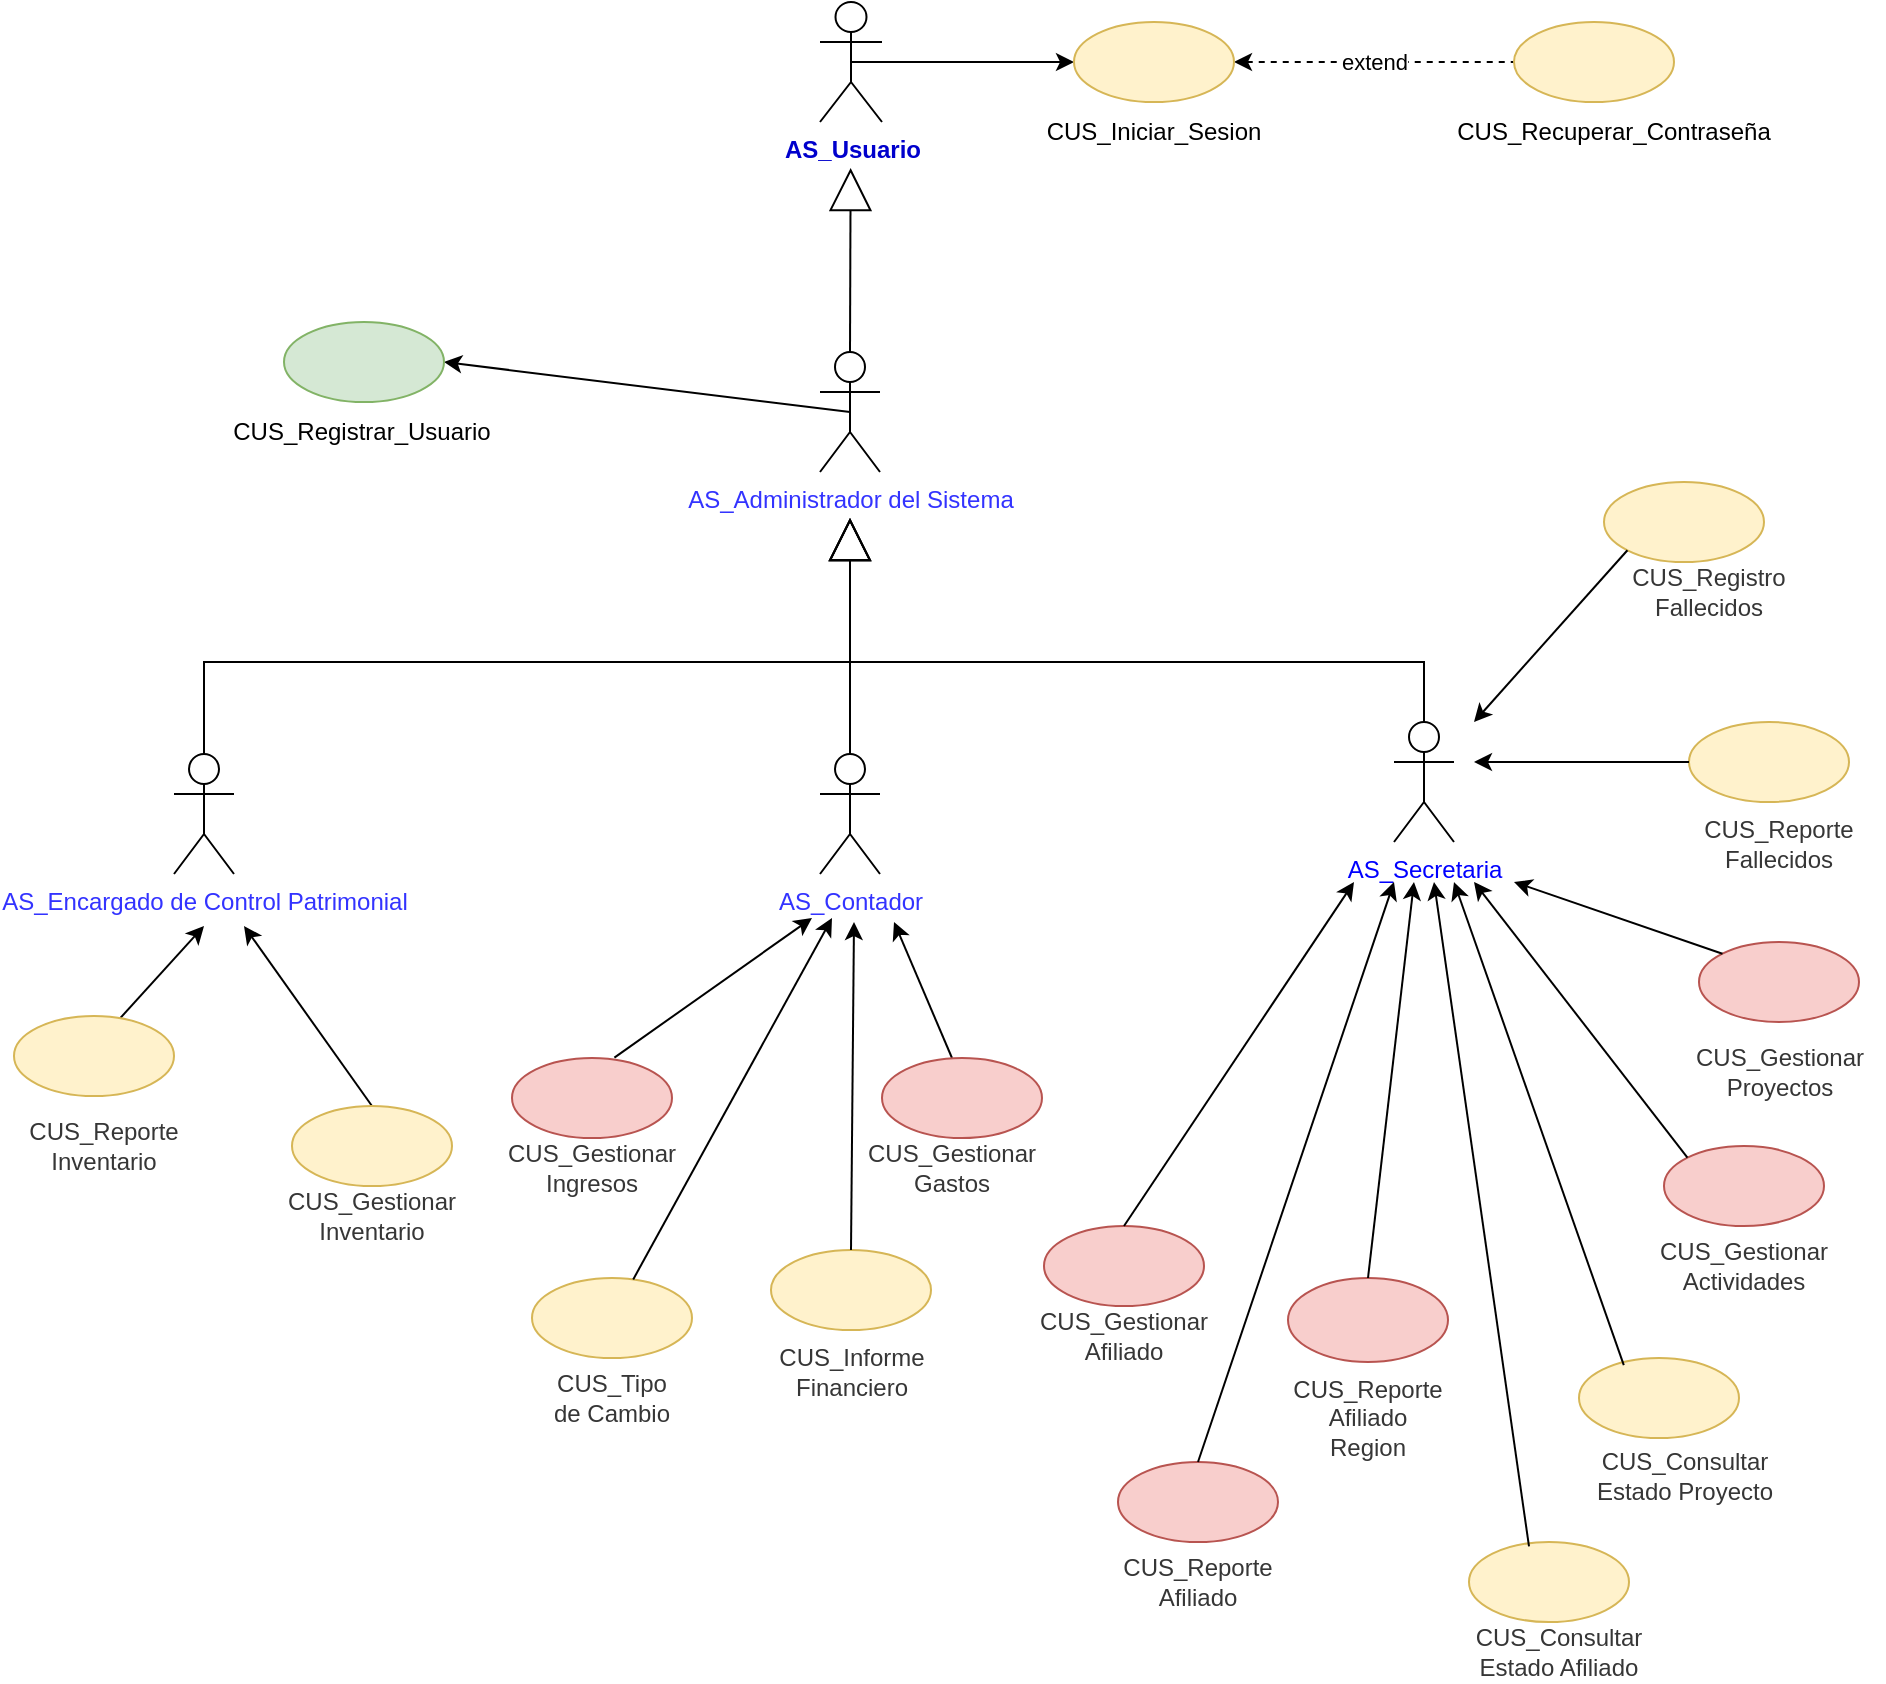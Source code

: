 <mxfile version="21.1.2" type="device" pages="8">
  <diagram id="ctmTkPq_dXdV6cwLb8Dw" name="D. General">
    <mxGraphModel dx="1036" dy="606" grid="1" gridSize="10" guides="1" tooltips="1" connect="1" arrows="1" fold="1" page="1" pageScale="1" pageWidth="827" pageHeight="1169" math="0" shadow="0">
      <root>
        <mxCell id="0" />
        <mxCell id="1" parent="0" />
        <mxCell id="p74B1cx6Yeuj0oUpjcMQ-1" value="&lt;font color=&quot;#3333ff&quot;&gt;AS_Administrador del Sistema&lt;/font&gt;" style="shape=umlActor;verticalLabelPosition=bottom;verticalAlign=top;html=1;outlineConnect=0;" parent="1" vertex="1">
          <mxGeometry x="603" y="225" width="30" height="60" as="geometry" />
        </mxCell>
        <mxCell id="p74B1cx6Yeuj0oUpjcMQ-7" value="&lt;font color=&quot;#0000ff&quot;&gt;AS_Secretaria&lt;/font&gt;" style="shape=umlActor;verticalLabelPosition=bottom;verticalAlign=top;html=1;outlineConnect=0;direction=east;" parent="1" vertex="1">
          <mxGeometry x="890" y="410" width="30" height="60" as="geometry" />
        </mxCell>
        <mxCell id="p74B1cx6Yeuj0oUpjcMQ-9" value="&lt;b&gt;&lt;font color=&quot;#0000cc&quot;&gt;AS_Usuario&lt;/font&gt;&lt;/b&gt;" style="shape=umlActor;verticalLabelPosition=bottom;verticalAlign=top;html=1;outlineConnect=0;" parent="1" vertex="1">
          <mxGeometry x="603" y="50" width="31" height="60" as="geometry" />
        </mxCell>
        <mxCell id="p74B1cx6Yeuj0oUpjcMQ-20" value="AS_Encargado de Control Patrimonial" style="shape=umlActor;verticalLabelPosition=bottom;verticalAlign=top;html=1;outlineConnect=0;fontColor=#3333FF;" parent="1" vertex="1">
          <mxGeometry x="280" y="426" width="30" height="60" as="geometry" />
        </mxCell>
        <mxCell id="p74B1cx6Yeuj0oUpjcMQ-22" value="AS_Contador" style="shape=umlActor;verticalLabelPosition=bottom;verticalAlign=top;html=1;outlineConnect=0;fontColor=#3333FF;" parent="1" vertex="1">
          <mxGeometry x="603" y="426" width="30" height="60" as="geometry" />
        </mxCell>
        <mxCell id="p74B1cx6Yeuj0oUpjcMQ-23" value="" style="endArrow=block;html=1;rounded=0;fontColor=#0000CC;exitX=0.5;exitY=0;exitDx=0;exitDy=0;exitPerimeter=0;endFill=0;endSize=19;targetPerimeterSpacing=23;" parent="1" source="p74B1cx6Yeuj0oUpjcMQ-1" target="p74B1cx6Yeuj0oUpjcMQ-9" edge="1">
          <mxGeometry width="50" height="50" relative="1" as="geometry">
            <mxPoint x="690" y="190" as="sourcePoint" />
            <mxPoint x="605" y="220" as="targetPoint" />
          </mxGeometry>
        </mxCell>
        <mxCell id="RbsTyyJuwoouVy2n4anA-4" value="" style="endArrow=classic;html=1;rounded=0;exitX=0.64;exitY=-0.005;exitDx=0;exitDy=0;exitPerimeter=0;" parent="1" source="RbsTyyJuwoouVy2n4anA-1" edge="1">
          <mxGeometry width="50" height="50" relative="1" as="geometry">
            <mxPoint x="539" y="558" as="sourcePoint" />
            <mxPoint x="599" y="508" as="targetPoint" />
          </mxGeometry>
        </mxCell>
        <mxCell id="RbsTyyJuwoouVy2n4anA-9" value="" style="endArrow=classic;html=1;rounded=0;exitX=0.5;exitY=0;exitDx=0;exitDy=0;" parent="1" edge="1">
          <mxGeometry width="50" height="50" relative="1" as="geometry">
            <mxPoint x="669" y="578" as="sourcePoint" />
            <mxPoint x="640" y="510" as="targetPoint" />
          </mxGeometry>
        </mxCell>
        <mxCell id="RbsTyyJuwoouVy2n4anA-10" value="" style="ellipse;whiteSpace=wrap;html=1;fillColor=#fff2cc;strokeColor=#d6b656;verticalAlign=top;align=center;" parent="1" vertex="1">
          <mxGeometry x="459" y="688" width="80" height="40" as="geometry" />
        </mxCell>
        <mxCell id="RbsTyyJuwoouVy2n4anA-11" value="CUS_Tipo de Cambio" style="text;html=1;strokeColor=none;fillColor=none;align=center;verticalAlign=middle;whiteSpace=wrap;rounded=0;fontColor=#363636;" parent="1" vertex="1">
          <mxGeometry x="464" y="733" width="70" height="30" as="geometry" />
        </mxCell>
        <mxCell id="RbsTyyJuwoouVy2n4anA-12" value="" style="endArrow=classic;html=1;rounded=0;" parent="1" source="RbsTyyJuwoouVy2n4anA-10" edge="1">
          <mxGeometry width="50" height="50" relative="1" as="geometry">
            <mxPoint x="379" y="598" as="sourcePoint" />
            <mxPoint x="609" y="508" as="targetPoint" />
          </mxGeometry>
        </mxCell>
        <mxCell id="RbsTyyJuwoouVy2n4anA-13" value="" style="ellipse;whiteSpace=wrap;html=1;fillColor=#f8cecc;strokeColor=#b85450;verticalAlign=top;align=center;" parent="1" vertex="1">
          <mxGeometry x="1042.5" y="520" width="80" height="40" as="geometry" />
        </mxCell>
        <mxCell id="RbsTyyJuwoouVy2n4anA-14" value="CUS_Gestionar Proyectos" style="text;html=1;strokeColor=none;fillColor=none;align=center;verticalAlign=middle;whiteSpace=wrap;rounded=0;fontColor=#363636;" parent="1" vertex="1">
          <mxGeometry x="1052.5" y="570" width="60" height="30" as="geometry" />
        </mxCell>
        <mxCell id="RbsTyyJuwoouVy2n4anA-15" value="" style="ellipse;whiteSpace=wrap;html=1;fillColor=#f8cecc;strokeColor=#b85450;verticalAlign=top;align=center;" parent="1" vertex="1">
          <mxGeometry x="715" y="662" width="80" height="40" as="geometry" />
        </mxCell>
        <mxCell id="RbsTyyJuwoouVy2n4anA-16" value="CUS_Gestionar Afiliado" style="text;html=1;strokeColor=none;fillColor=none;align=center;verticalAlign=middle;whiteSpace=wrap;rounded=0;fontColor=#363636;" parent="1" vertex="1">
          <mxGeometry x="725" y="702" width="60" height="30" as="geometry" />
        </mxCell>
        <mxCell id="RbsTyyJuwoouVy2n4anA-17" value="" style="endArrow=classic;html=1;rounded=0;exitX=0;exitY=0;exitDx=0;exitDy=0;" parent="1" source="RbsTyyJuwoouVy2n4anA-13" edge="1">
          <mxGeometry width="50" height="50" relative="1" as="geometry">
            <mxPoint x="695" y="592" as="sourcePoint" />
            <mxPoint x="950" y="490" as="targetPoint" />
          </mxGeometry>
        </mxCell>
        <mxCell id="RbsTyyJuwoouVy2n4anA-18" value="" style="endArrow=classic;html=1;rounded=0;exitX=0.5;exitY=0;exitDx=0;exitDy=0;" parent="1" source="RbsTyyJuwoouVy2n4anA-15" edge="1">
          <mxGeometry width="50" height="50" relative="1" as="geometry">
            <mxPoint x="705" y="602" as="sourcePoint" />
            <mxPoint x="870" y="490" as="targetPoint" />
          </mxGeometry>
        </mxCell>
        <mxCell id="RbsTyyJuwoouVy2n4anA-23" value="" style="endArrow=classic;html=1;rounded=0;exitX=0.5;exitY=0;exitDx=0;exitDy=0;" parent="1" edge="1">
          <mxGeometry width="50" height="50" relative="1" as="geometry">
            <mxPoint x="245" y="567" as="sourcePoint" />
            <mxPoint x="295" y="512" as="targetPoint" />
          </mxGeometry>
        </mxCell>
        <mxCell id="RbsTyyJuwoouVy2n4anA-24" value="" style="endArrow=classic;html=1;rounded=0;exitX=0.5;exitY=0;exitDx=0;exitDy=0;" parent="1" source="RbsTyyJuwoouVy2n4anA-19" edge="1">
          <mxGeometry width="50" height="50" relative="1" as="geometry">
            <mxPoint x="255" y="577" as="sourcePoint" />
            <mxPoint x="315" y="512" as="targetPoint" />
          </mxGeometry>
        </mxCell>
        <mxCell id="RbsTyyJuwoouVy2n4anA-27" value="" style="ellipse;whiteSpace=wrap;html=1;fillColor=#f8cecc;strokeColor=#b85450;verticalAlign=top;align=center;" parent="1" vertex="1">
          <mxGeometry x="1025" y="622" width="80" height="40" as="geometry" />
        </mxCell>
        <mxCell id="RbsTyyJuwoouVy2n4anA-28" value="CUS_Gestionar Actividades" style="text;html=1;strokeColor=none;fillColor=none;align=center;verticalAlign=middle;whiteSpace=wrap;rounded=0;fontColor=#363636;" parent="1" vertex="1">
          <mxGeometry x="1035" y="667" width="60" height="30" as="geometry" />
        </mxCell>
        <mxCell id="RbsTyyJuwoouVy2n4anA-29" value="" style="endArrow=classic;html=1;rounded=0;exitX=0;exitY=0;exitDx=0;exitDy=0;" parent="1" source="RbsTyyJuwoouVy2n4anA-27" edge="1">
          <mxGeometry width="50" height="50" relative="1" as="geometry">
            <mxPoint x="860" y="672" as="sourcePoint" />
            <mxPoint x="930" y="490" as="targetPoint" />
          </mxGeometry>
        </mxCell>
        <mxCell id="RbsTyyJuwoouVy2n4anA-30" value="" style="ellipse;whiteSpace=wrap;html=1;fillColor=#fff2cc;strokeColor=#d6b656;verticalAlign=top;align=center;" parent="1" vertex="1">
          <mxGeometry x="982.5" y="728" width="80" height="40" as="geometry" />
        </mxCell>
        <mxCell id="RbsTyyJuwoouVy2n4anA-32" value="" style="endArrow=classic;html=1;rounded=0;exitX=0.28;exitY=0.09;exitDx=0;exitDy=0;exitPerimeter=0;" parent="1" source="RbsTyyJuwoouVy2n4anA-30" edge="1">
          <mxGeometry width="50" height="50" relative="1" as="geometry">
            <mxPoint x="905" y="712" as="sourcePoint" />
            <mxPoint x="920" y="490" as="targetPoint" />
          </mxGeometry>
        </mxCell>
        <mxCell id="RbsTyyJuwoouVy2n4anA-33" value="" style="ellipse;whiteSpace=wrap;html=1;fillColor=#f8cecc;strokeColor=#b85450;verticalAlign=top;align=center;" parent="1" vertex="1">
          <mxGeometry x="752" y="780" width="80" height="40" as="geometry" />
        </mxCell>
        <mxCell id="RbsTyyJuwoouVy2n4anA-34" value="CUS_Reporte Afiliado" style="text;html=1;strokeColor=none;fillColor=none;align=center;verticalAlign=middle;whiteSpace=wrap;rounded=0;fontColor=#363636;" parent="1" vertex="1">
          <mxGeometry x="762" y="825" width="60" height="30" as="geometry" />
        </mxCell>
        <mxCell id="RbsTyyJuwoouVy2n4anA-35" value="" style="endArrow=classic;html=1;rounded=0;exitX=0.5;exitY=0;exitDx=0;exitDy=0;" parent="1" source="RbsTyyJuwoouVy2n4anA-33" edge="1">
          <mxGeometry width="50" height="50" relative="1" as="geometry">
            <mxPoint x="765" y="672" as="sourcePoint" />
            <mxPoint x="890" y="490" as="targetPoint" />
          </mxGeometry>
        </mxCell>
        <mxCell id="RbsTyyJuwoouVy2n4anA-36" value="" style="ellipse;whiteSpace=wrap;html=1;fillColor=#f8cecc;strokeColor=#b85450;verticalAlign=top;align=center;" parent="1" vertex="1">
          <mxGeometry x="837" y="688" width="80" height="42" as="geometry" />
        </mxCell>
        <mxCell id="RbsTyyJuwoouVy2n4anA-37" value="CUS_Reporte Afiliado Region" style="text;html=1;strokeColor=none;fillColor=none;align=center;verticalAlign=middle;whiteSpace=wrap;rounded=0;fontColor=#363636;" parent="1" vertex="1">
          <mxGeometry x="847" y="743" width="60" height="30" as="geometry" />
        </mxCell>
        <mxCell id="RbsTyyJuwoouVy2n4anA-38" value="" style="endArrow=classic;html=1;rounded=0;exitX=0.5;exitY=0;exitDx=0;exitDy=0;" parent="1" source="RbsTyyJuwoouVy2n4anA-36" edge="1">
          <mxGeometry width="50" height="50" relative="1" as="geometry">
            <mxPoint x="1017" y="741" as="sourcePoint" />
            <mxPoint x="900" y="490" as="targetPoint" />
          </mxGeometry>
        </mxCell>
        <mxCell id="NWhlSC_mk23fRHrnI8Y2-2" value="" style="endArrow=classic;html=1;rounded=0;entryX=1;entryY=0.5;entryDx=0;entryDy=0;exitX=0.5;exitY=0.5;exitDx=0;exitDy=0;exitPerimeter=0;" parent="1" source="p74B1cx6Yeuj0oUpjcMQ-1" target="NWhlSC_mk23fRHrnI8Y2-1" edge="1">
          <mxGeometry width="50" height="50" relative="1" as="geometry">
            <mxPoint x="790" y="240" as="sourcePoint" />
            <mxPoint x="585" y="325" as="targetPoint" />
          </mxGeometry>
        </mxCell>
        <mxCell id="NWhlSC_mk23fRHrnI8Y2-6" style="edgeStyle=orthogonalEdgeStyle;rounded=0;orthogonalLoop=1;jettySize=auto;html=1;entryX=0;entryY=0.5;entryDx=0;entryDy=0;exitX=0.5;exitY=0.5;exitDx=0;exitDy=0;exitPerimeter=0;" parent="1" source="p74B1cx6Yeuj0oUpjcMQ-9" target="NWhlSC_mk23fRHrnI8Y2-4" edge="1">
          <mxGeometry relative="1" as="geometry">
            <mxPoint x="605" y="80" as="sourcePoint" />
          </mxGeometry>
        </mxCell>
        <mxCell id="NWhlSC_mk23fRHrnI8Y2-10" value="extend" style="edgeStyle=orthogonalEdgeStyle;rounded=0;orthogonalLoop=1;jettySize=auto;html=1;dashed=1;endArrow=none;endFill=0;startArrow=classic;startFill=1;" parent="1" source="NWhlSC_mk23fRHrnI8Y2-4" target="NWhlSC_mk23fRHrnI8Y2-9" edge="1">
          <mxGeometry relative="1" as="geometry" />
        </mxCell>
        <mxCell id="NWhlSC_mk23fRHrnI8Y2-7" value="CUS_Consultar Estado Proyecto" style="text;html=1;strokeColor=none;fillColor=none;align=center;verticalAlign=middle;whiteSpace=wrap;rounded=0;fontColor=#363636;" parent="1" vertex="1">
          <mxGeometry x="982.5" y="772" width="105" height="30" as="geometry" />
        </mxCell>
        <mxCell id="iyqEJCEjfsvSa9mUSvJN-4" value="" style="endArrow=block;html=1;rounded=0;fontColor=#0000CC;exitX=0.5;exitY=0;exitDx=0;exitDy=0;exitPerimeter=0;endFill=0;endSize=19;targetPerimeterSpacing=23;" parent="1" source="p74B1cx6Yeuj0oUpjcMQ-22" target="p74B1cx6Yeuj0oUpjcMQ-1" edge="1">
          <mxGeometry width="50" height="50" relative="1" as="geometry">
            <mxPoint x="690" y="377" as="sourcePoint" />
            <mxPoint x="620" y="350" as="targetPoint" />
          </mxGeometry>
        </mxCell>
        <mxCell id="iyqEJCEjfsvSa9mUSvJN-7" value="" style="group" parent="1" vertex="1" connectable="0">
          <mxGeometry x="335" y="210" width="80" height="70" as="geometry" />
        </mxCell>
        <mxCell id="NWhlSC_mk23fRHrnI8Y2-1" value="" style="ellipse;whiteSpace=wrap;html=1;fillColor=#d5e8d4;strokeColor=#82b366;verticalAlign=top;align=center;" parent="iyqEJCEjfsvSa9mUSvJN-7" vertex="1">
          <mxGeometry width="80" height="40" as="geometry" />
        </mxCell>
        <mxCell id="NWhlSC_mk23fRHrnI8Y2-3" value="CUS_Registrar_Usuario" style="text;html=1;strokeColor=none;fillColor=none;align=center;verticalAlign=middle;whiteSpace=wrap;rounded=0;" parent="iyqEJCEjfsvSa9mUSvJN-7" vertex="1">
          <mxGeometry x="9" y="40" width="60" height="30" as="geometry" />
        </mxCell>
        <mxCell id="iyqEJCEjfsvSa9mUSvJN-8" value="" style="group" parent="1" vertex="1" connectable="0">
          <mxGeometry x="730" y="60" width="80" height="70" as="geometry" />
        </mxCell>
        <mxCell id="NWhlSC_mk23fRHrnI8Y2-4" value="" style="ellipse;whiteSpace=wrap;html=1;fillColor=#fff2cc;strokeColor=#d6b656;verticalAlign=top;align=center;" parent="iyqEJCEjfsvSa9mUSvJN-8" vertex="1">
          <mxGeometry width="80" height="40" as="geometry" />
        </mxCell>
        <mxCell id="NWhlSC_mk23fRHrnI8Y2-5" value="CUS_Iniciar_Sesion" style="text;html=1;strokeColor=none;fillColor=none;align=center;verticalAlign=middle;whiteSpace=wrap;rounded=0;" parent="iyqEJCEjfsvSa9mUSvJN-8" vertex="1">
          <mxGeometry x="10" y="40" width="60" height="30" as="geometry" />
        </mxCell>
        <mxCell id="iyqEJCEjfsvSa9mUSvJN-9" value="" style="group" parent="1" vertex="1" connectable="0">
          <mxGeometry x="950" y="60" width="80" height="70" as="geometry" />
        </mxCell>
        <mxCell id="NWhlSC_mk23fRHrnI8Y2-9" value="" style="ellipse;whiteSpace=wrap;html=1;fillColor=#fff2cc;strokeColor=#d6b656;verticalAlign=top;align=center;" parent="iyqEJCEjfsvSa9mUSvJN-9" vertex="1">
          <mxGeometry width="80" height="40" as="geometry" />
        </mxCell>
        <mxCell id="NWhlSC_mk23fRHrnI8Y2-12" value="CUS_Recuperar_Contraseña" style="text;html=1;strokeColor=none;fillColor=none;align=center;verticalAlign=middle;whiteSpace=wrap;rounded=0;" parent="iyqEJCEjfsvSa9mUSvJN-9" vertex="1">
          <mxGeometry x="20" y="40" width="60" height="30" as="geometry" />
        </mxCell>
        <mxCell id="iyqEJCEjfsvSa9mUSvJN-10" value="" style="endArrow=block;html=1;rounded=0;fontColor=#0000CC;exitX=0.5;exitY=0;exitDx=0;exitDy=0;exitPerimeter=0;endFill=0;endSize=19;targetPerimeterSpacing=23;" parent="1" source="p74B1cx6Yeuj0oUpjcMQ-7" target="p74B1cx6Yeuj0oUpjcMQ-1" edge="1">
          <mxGeometry width="50" height="50" relative="1" as="geometry">
            <mxPoint x="752" y="410" as="sourcePoint" />
            <mxPoint x="752" y="292" as="targetPoint" />
            <Array as="points">
              <mxPoint x="905" y="380" />
              <mxPoint x="618" y="380" />
            </Array>
          </mxGeometry>
        </mxCell>
        <mxCell id="iyqEJCEjfsvSa9mUSvJN-11" value="" style="endArrow=block;html=1;rounded=0;fontColor=#0000CC;exitX=0.5;exitY=0;exitDx=0;exitDy=0;exitPerimeter=0;endFill=0;endSize=19;targetPerimeterSpacing=23;" parent="1" source="p74B1cx6Yeuj0oUpjcMQ-20" target="p74B1cx6Yeuj0oUpjcMQ-1" edge="1">
          <mxGeometry width="50" height="50" relative="1" as="geometry">
            <mxPoint x="832" y="420" as="sourcePoint" />
            <mxPoint x="628" y="318" as="targetPoint" />
            <Array as="points">
              <mxPoint x="295" y="380" />
              <mxPoint x="618" y="380" />
            </Array>
          </mxGeometry>
        </mxCell>
        <mxCell id="iyqEJCEjfsvSa9mUSvJN-12" value="" style="group" parent="1" vertex="1" connectable="0">
          <mxGeometry x="200" y="557" width="80" height="80" as="geometry" />
        </mxCell>
        <mxCell id="RbsTyyJuwoouVy2n4anA-21" value="" style="ellipse;whiteSpace=wrap;html=1;fillColor=#fff2cc;strokeColor=#d6b656;verticalAlign=top;align=center;" parent="iyqEJCEjfsvSa9mUSvJN-12" vertex="1">
          <mxGeometry width="80" height="40" as="geometry" />
        </mxCell>
        <mxCell id="RbsTyyJuwoouVy2n4anA-22" value="CUS_Reporte Inventario" style="text;html=1;strokeColor=none;fillColor=none;align=center;verticalAlign=middle;whiteSpace=wrap;rounded=0;fontColor=#363636;" parent="iyqEJCEjfsvSa9mUSvJN-12" vertex="1">
          <mxGeometry x="10" y="50" width="70" height="30" as="geometry" />
        </mxCell>
        <mxCell id="iyqEJCEjfsvSa9mUSvJN-13" value="" style="group" parent="1" vertex="1" connectable="0">
          <mxGeometry x="339" y="602" width="80" height="70" as="geometry" />
        </mxCell>
        <mxCell id="RbsTyyJuwoouVy2n4anA-19" value="" style="ellipse;whiteSpace=wrap;html=1;fillColor=#fff2cc;strokeColor=#d6b656;verticalAlign=top;align=center;" parent="iyqEJCEjfsvSa9mUSvJN-13" vertex="1">
          <mxGeometry width="80" height="40" as="geometry" />
        </mxCell>
        <mxCell id="RbsTyyJuwoouVy2n4anA-20" value="CUS_Gestionar Inventario" style="text;html=1;strokeColor=none;fillColor=none;align=center;verticalAlign=middle;whiteSpace=wrap;rounded=0;fontColor=#363636;" parent="iyqEJCEjfsvSa9mUSvJN-13" vertex="1">
          <mxGeometry x="5" y="40" width="70" height="30" as="geometry" />
        </mxCell>
        <mxCell id="iyqEJCEjfsvSa9mUSvJN-14" value="" style="group" parent="1" vertex="1" connectable="0">
          <mxGeometry x="449" y="578" width="80" height="70" as="geometry" />
        </mxCell>
        <mxCell id="RbsTyyJuwoouVy2n4anA-1" value="" style="ellipse;whiteSpace=wrap;html=1;fillColor=#f8cecc;strokeColor=#b85450;verticalAlign=top;align=center;" parent="iyqEJCEjfsvSa9mUSvJN-14" vertex="1">
          <mxGeometry width="80" height="40" as="geometry" />
        </mxCell>
        <mxCell id="RbsTyyJuwoouVy2n4anA-3" value="CUS_Gestionar Ingresos" style="text;html=1;strokeColor=none;fillColor=none;align=center;verticalAlign=middle;whiteSpace=wrap;rounded=0;fontColor=#363636;" parent="iyqEJCEjfsvSa9mUSvJN-14" vertex="1">
          <mxGeometry x="10" y="40" width="60" height="30" as="geometry" />
        </mxCell>
        <mxCell id="iyqEJCEjfsvSa9mUSvJN-15" value="" style="group" parent="1" vertex="1" connectable="0">
          <mxGeometry x="634" y="578" width="80" height="70" as="geometry" />
        </mxCell>
        <mxCell id="RbsTyyJuwoouVy2n4anA-7" value="" style="ellipse;whiteSpace=wrap;html=1;fillColor=#f8cecc;strokeColor=#b85450;verticalAlign=top;align=center;" parent="iyqEJCEjfsvSa9mUSvJN-15" vertex="1">
          <mxGeometry width="80" height="40" as="geometry" />
        </mxCell>
        <mxCell id="RbsTyyJuwoouVy2n4anA-8" value="CUS_Gestionar Gastos" style="text;html=1;strokeColor=none;fillColor=none;align=center;verticalAlign=middle;whiteSpace=wrap;rounded=0;fontColor=#363636;" parent="iyqEJCEjfsvSa9mUSvJN-15" vertex="1">
          <mxGeometry x="5" y="40" width="60" height="30" as="geometry" />
        </mxCell>
        <mxCell id="LqTSKHtMLZX1ouRHlTTu-2" value="" style="ellipse;whiteSpace=wrap;html=1;fillColor=#fff2cc;strokeColor=#d6b656;verticalAlign=top;align=center;" parent="1" vertex="1">
          <mxGeometry x="927.5" y="820" width="80" height="40" as="geometry" />
        </mxCell>
        <mxCell id="LqTSKHtMLZX1ouRHlTTu-3" value="CUS_Consultar Estado Afiliado" style="text;html=1;strokeColor=none;fillColor=none;align=center;verticalAlign=middle;whiteSpace=wrap;rounded=0;fontColor=#363636;" parent="1" vertex="1">
          <mxGeometry x="920" y="860" width="105" height="30" as="geometry" />
        </mxCell>
        <mxCell id="LqTSKHtMLZX1ouRHlTTu-4" value="" style="endArrow=classic;html=1;rounded=0;exitX=0.375;exitY=0.056;exitDx=0;exitDy=0;exitPerimeter=0;" parent="1" source="LqTSKHtMLZX1ouRHlTTu-2" edge="1">
          <mxGeometry width="50" height="50" relative="1" as="geometry">
            <mxPoint x="980" y="810" as="sourcePoint" />
            <mxPoint x="910" y="490" as="targetPoint" />
          </mxGeometry>
        </mxCell>
        <mxCell id="bI6-ulZyIEFfKeW8-vFv-1" value="" style="ellipse;whiteSpace=wrap;html=1;fillColor=#fff2cc;strokeColor=#d6b656;verticalAlign=top;align=center;" parent="1" vertex="1">
          <mxGeometry x="1037.5" y="410" width="80" height="40" as="geometry" />
        </mxCell>
        <mxCell id="bI6-ulZyIEFfKeW8-vFv-2" value="CUS_Reporte Fallecidos" style="text;html=1;strokeColor=none;fillColor=none;align=center;verticalAlign=middle;whiteSpace=wrap;rounded=0;fontColor=#363636;" parent="1" vertex="1">
          <mxGeometry x="1030" y="456" width="105" height="30" as="geometry" />
        </mxCell>
        <mxCell id="bI6-ulZyIEFfKeW8-vFv-3" value="" style="ellipse;whiteSpace=wrap;html=1;fillColor=#fff2cc;strokeColor=#d6b656;verticalAlign=top;align=center;" parent="1" vertex="1">
          <mxGeometry x="995" y="290" width="80" height="40" as="geometry" />
        </mxCell>
        <mxCell id="bI6-ulZyIEFfKeW8-vFv-4" value="CUS_Registro Fallecidos" style="text;html=1;strokeColor=none;fillColor=none;align=center;verticalAlign=middle;whiteSpace=wrap;rounded=0;fontColor=#363636;" parent="1" vertex="1">
          <mxGeometry x="995" y="330" width="105" height="30" as="geometry" />
        </mxCell>
        <mxCell id="qdR8N5Mo8jiIVbgAXQDm-1" value="" style="endArrow=classic;html=1;rounded=0;exitX=0;exitY=0.5;exitDx=0;exitDy=0;" parent="1" source="bI6-ulZyIEFfKeW8-vFv-1" edge="1">
          <mxGeometry width="50" height="50" relative="1" as="geometry">
            <mxPoint x="1027" y="548" as="sourcePoint" />
            <mxPoint x="930" y="430" as="targetPoint" />
          </mxGeometry>
        </mxCell>
        <mxCell id="qdR8N5Mo8jiIVbgAXQDm-2" value="" style="endArrow=classic;html=1;rounded=0;exitX=0;exitY=1;exitDx=0;exitDy=0;" parent="1" source="bI6-ulZyIEFfKeW8-vFv-3" edge="1">
          <mxGeometry width="50" height="50" relative="1" as="geometry">
            <mxPoint x="1037" y="558" as="sourcePoint" />
            <mxPoint x="930" y="410" as="targetPoint" />
          </mxGeometry>
        </mxCell>
        <mxCell id="W1LyyDgs59q2I-BKdrXL-1" value="" style="ellipse;whiteSpace=wrap;html=1;fillColor=#fff2cc;strokeColor=#d6b656;verticalAlign=top;align=center;" parent="1" vertex="1">
          <mxGeometry x="578.5" y="674" width="80" height="40" as="geometry" />
        </mxCell>
        <mxCell id="W1LyyDgs59q2I-BKdrXL-2" value="CUS_Informe Financiero" style="text;html=1;strokeColor=none;fillColor=none;align=center;verticalAlign=middle;whiteSpace=wrap;rounded=0;fontColor=#363636;" parent="1" vertex="1">
          <mxGeometry x="583.5" y="720" width="70" height="30" as="geometry" />
        </mxCell>
        <mxCell id="W1LyyDgs59q2I-BKdrXL-3" value="" style="endArrow=classic;html=1;rounded=0;exitX=0.5;exitY=0;exitDx=0;exitDy=0;" parent="1" source="W1LyyDgs59q2I-BKdrXL-1" edge="1">
          <mxGeometry width="50" height="50" relative="1" as="geometry">
            <mxPoint x="520" y="699" as="sourcePoint" />
            <mxPoint x="620" y="510" as="targetPoint" />
          </mxGeometry>
        </mxCell>
      </root>
    </mxGraphModel>
  </diagram>
  <diagram name="D. Actores" id="vVyeqZjqlAu2hNEL_tWd">
    <mxGraphModel dx="1550" dy="937" grid="1" gridSize="10" guides="1" tooltips="1" connect="1" arrows="1" fold="1" page="1" pageScale="1" pageWidth="827" pageHeight="1169" math="0" shadow="0">
      <root>
        <mxCell id="0" />
        <mxCell id="1" parent="0" />
        <mxCell id="JIdACx27giGYh5-vqxTo-1" value="&lt;b&gt;&lt;font color=&quot;#0000ff&quot;&gt;AS_USUARIO&lt;/font&gt;&lt;/b&gt;" style="shape=umlActor;verticalLabelPosition=bottom;verticalAlign=top;html=1;outlineConnect=0;strokeColor=#006EAF;fillColor=#1ba1e2;fontColor=#ffffff;" parent="1" vertex="1">
          <mxGeometry x="420" y="290" width="30" height="60" as="geometry" />
        </mxCell>
        <mxCell id="JIdACx27giGYh5-vqxTo-2" style="edgeStyle=orthogonalEdgeStyle;rounded=0;orthogonalLoop=1;jettySize=auto;html=1;endArrow=block;endFill=0;exitX=0.5;exitY=0;exitDx=0;exitDy=0;exitPerimeter=0;" parent="1" source="JIdACx27giGYh5-vqxTo-3" edge="1">
          <mxGeometry relative="1" as="geometry">
            <mxPoint x="5" y="542" as="sourcePoint" />
            <mxPoint x="435" y="382" as="targetPoint" />
            <Array as="points">
              <mxPoint x="435" y="480" />
              <mxPoint x="435" y="480" />
            </Array>
          </mxGeometry>
        </mxCell>
        <mxCell id="JIdACx27giGYh5-vqxTo-3" value="&lt;font color=&quot;#0000cc&quot;&gt;AS_ADMINISTRADOR DEL SISTEMA&lt;/font&gt;" style="shape=umlActor;verticalLabelPosition=bottom;verticalAlign=top;html=1;outlineConnect=0;strokeColor=#006EAF;fillColor=#1ba1e2;fontColor=#ffffff;" parent="1" vertex="1">
          <mxGeometry x="420" y="450" width="30" height="60" as="geometry" />
        </mxCell>
        <mxCell id="JIdACx27giGYh5-vqxTo-5" value="&lt;font color=&quot;#0000cc&quot;&gt;AS_ENCARGADOR DE CONTROL PATRIMONIAL&lt;/font&gt;" style="shape=umlActor;verticalLabelPosition=bottom;verticalAlign=top;html=1;outlineConnect=0;strokeColor=#006EAF;fillColor=#1ba1e2;fontColor=#ffffff;" parent="1" vertex="1">
          <mxGeometry x="200" y="630" width="30" height="60" as="geometry" />
        </mxCell>
        <mxCell id="JIdACx27giGYh5-vqxTo-7" value="&lt;font color=&quot;#000099&quot;&gt;AS_SECRETARIA&lt;/font&gt;" style="shape=umlActor;verticalLabelPosition=bottom;verticalAlign=top;html=1;outlineConnect=0;strokeColor=#006EAF;fillColor=#1ba1e2;fontColor=#ffffff;" parent="1" vertex="1">
          <mxGeometry x="620" y="630" width="30" height="60" as="geometry" />
        </mxCell>
        <mxCell id="JIdACx27giGYh5-vqxTo-9" value="&lt;font color=&quot;#000099&quot;&gt;AS_CONTADOR&lt;/font&gt;" style="shape=umlActor;verticalLabelPosition=bottom;verticalAlign=top;html=1;outlineConnect=0;strokeColor=#006EAF;fillColor=#1ba1e2;fontColor=#ffffff;" parent="1" vertex="1">
          <mxGeometry x="420" y="630" width="30" height="60" as="geometry" />
        </mxCell>
        <mxCell id="vNXxrR9A5kDsgR19XPQF-1" value="" style="endArrow=none;html=1;rounded=0;" parent="1" edge="1">
          <mxGeometry width="50" height="50" relative="1" as="geometry">
            <mxPoint x="230" y="580" as="sourcePoint" />
            <mxPoint x="630" y="580" as="targetPoint" />
          </mxGeometry>
        </mxCell>
        <mxCell id="KbfcSqC_LTC4HM90tr7V-4" value="" style="endArrow=classic;html=1;rounded=0;" parent="1" edge="1">
          <mxGeometry width="50" height="50" relative="1" as="geometry">
            <mxPoint x="230" y="580" as="sourcePoint" />
            <mxPoint x="210" y="630" as="targetPoint" />
            <Array as="points">
              <mxPoint x="210" y="580" />
              <mxPoint x="210" y="590" />
              <mxPoint x="210" y="600" />
            </Array>
          </mxGeometry>
        </mxCell>
        <mxCell id="KbfcSqC_LTC4HM90tr7V-5" value="" style="endArrow=classic;html=1;rounded=0;entryX=0.5;entryY=0;entryDx=0;entryDy=0;entryPerimeter=0;" parent="1" target="JIdACx27giGYh5-vqxTo-9" edge="1">
          <mxGeometry width="50" height="50" relative="1" as="geometry">
            <mxPoint x="435" y="580" as="sourcePoint" />
            <mxPoint x="440" y="520" as="targetPoint" />
          </mxGeometry>
        </mxCell>
        <mxCell id="KbfcSqC_LTC4HM90tr7V-6" value="" style="endArrow=classic;html=1;rounded=0;" parent="1" target="JIdACx27giGYh5-vqxTo-7" edge="1">
          <mxGeometry width="50" height="50" relative="1" as="geometry">
            <mxPoint x="630" y="580" as="sourcePoint" />
            <mxPoint x="440" y="520" as="targetPoint" />
            <Array as="points" />
          </mxGeometry>
        </mxCell>
        <mxCell id="KbfcSqC_LTC4HM90tr7V-7" style="edgeStyle=orthogonalEdgeStyle;rounded=0;orthogonalLoop=1;jettySize=auto;html=1;endArrow=block;endFill=0;exitX=0.5;exitY=0;exitDx=0;exitDy=0;exitPerimeter=0;" parent="1" edge="1">
          <mxGeometry relative="1" as="geometry">
            <mxPoint x="434.5" y="548" as="sourcePoint" />
            <mxPoint x="435" y="540" as="targetPoint" />
            <Array as="points">
              <mxPoint x="435" y="580" />
              <mxPoint x="435" y="580" />
            </Array>
          </mxGeometry>
        </mxCell>
      </root>
    </mxGraphModel>
  </diagram>
  <diagram id="IwPfRCUhFA6yTVEMLrGW" name="D. Paquetes">
    <mxGraphModel dx="2062" dy="2317" grid="1" gridSize="10" guides="1" tooltips="1" connect="1" arrows="1" fold="1" page="1" pageScale="1" pageWidth="850" pageHeight="1100" math="0" shadow="0">
      <root>
        <mxCell id="0" />
        <mxCell id="1" parent="0" />
        <mxCell id="5YuaBX1Od6K-Oug_BLSG-1" value="Paquete Seguridad" style="shape=folder;fontStyle=1;tabWidth=80;tabHeight=30;tabPosition=left;html=1;boundedLbl=1;whiteSpace=wrap;" parent="1" vertex="1">
          <mxGeometry x="150" y="-360" width="150" height="80" as="geometry" />
        </mxCell>
        <mxCell id="5YuaBX1Od6K-Oug_BLSG-2" value="Paquete Afiliación" style="shape=folder;fontStyle=1;tabWidth=80;tabHeight=30;tabPosition=left;html=1;boundedLbl=1;whiteSpace=wrap;" parent="1" vertex="1">
          <mxGeometry x="440" y="-360" width="150" height="80" as="geometry" />
        </mxCell>
        <mxCell id="5YuaBX1Od6K-Oug_BLSG-3" value="Paquete Redención de cuentas" style="shape=folder;fontStyle=1;tabWidth=80;tabHeight=30;tabPosition=left;html=1;boundedLbl=1;whiteSpace=wrap;" parent="1" vertex="1">
          <mxGeometry x="160" y="-190" width="150" height="80" as="geometry" />
        </mxCell>
        <mxCell id="5YuaBX1Od6K-Oug_BLSG-4" value="Paquete Proyectos" style="shape=folder;fontStyle=1;tabWidth=80;tabHeight=30;tabPosition=left;html=1;boundedLbl=1;whiteSpace=wrap;" parent="1" vertex="1">
          <mxGeometry x="440" y="-190" width="150" height="80" as="geometry" />
        </mxCell>
        <mxCell id="5YuaBX1Od6K-Oug_BLSG-5" value="" style="endArrow=open;startArrow=none;endFill=0;startFill=0;endSize=8;html=1;verticalAlign=bottom;dashed=1;labelBackgroundColor=none;rounded=0;exitX=0;exitY=0;exitDx=150;exitDy=42.5;exitPerimeter=0;entryX=0;entryY=0;entryDx=0;entryDy=42.5;entryPerimeter=0;" parent="1" source="5YuaBX1Od6K-Oug_BLSG-3" target="5YuaBX1Od6K-Oug_BLSG-4" edge="1">
          <mxGeometry x="0.079" y="12" width="160" relative="1" as="geometry">
            <mxPoint x="310" y="-220" as="sourcePoint" />
            <mxPoint x="470" y="-220" as="targetPoint" />
            <mxPoint as="offset" />
          </mxGeometry>
        </mxCell>
        <mxCell id="5YuaBX1Od6K-Oug_BLSG-6" value="" style="endArrow=open;startArrow=none;endFill=0;startFill=0;endSize=8;html=1;verticalAlign=bottom;dashed=1;labelBackgroundColor=none;rounded=0;exitX=0;exitY=0;exitDx=0;exitDy=55;exitPerimeter=0;entryX=0;entryY=0;entryDx=150;entryDy=55;entryPerimeter=0;" parent="1" source="5YuaBX1Od6K-Oug_BLSG-2" target="5YuaBX1Od6K-Oug_BLSG-1" edge="1">
          <mxGeometry width="160" relative="1" as="geometry">
            <mxPoint x="340" y="-180" as="sourcePoint" />
            <mxPoint x="500" y="-180" as="targetPoint" />
          </mxGeometry>
        </mxCell>
        <mxCell id="5YuaBX1Od6K-Oug_BLSG-7" value="" style="endArrow=open;startArrow=none;endFill=0;startFill=0;endSize=8;html=1;verticalAlign=bottom;dashed=1;labelBackgroundColor=none;rounded=0;entryX=0;entryY=0;entryDx=150;entryDy=67.5;entryPerimeter=0;" parent="1" source="5YuaBX1Od6K-Oug_BLSG-4" target="5YuaBX1Od6K-Oug_BLSG-1" edge="1">
          <mxGeometry width="160" relative="1" as="geometry">
            <mxPoint x="450" y="-295" as="sourcePoint" />
            <mxPoint x="310" y="-295" as="targetPoint" />
          </mxGeometry>
        </mxCell>
        <mxCell id="5YuaBX1Od6K-Oug_BLSG-8" value="" style="endArrow=open;startArrow=none;endFill=0;startFill=0;endSize=8;html=1;verticalAlign=bottom;dashed=1;labelBackgroundColor=none;rounded=0;entryX=0.5;entryY=1;entryDx=0;entryDy=0;entryPerimeter=0;" parent="1" target="5YuaBX1Od6K-Oug_BLSG-1" edge="1">
          <mxGeometry width="160" relative="1" as="geometry">
            <mxPoint x="225" y="-190" as="sourcePoint" />
            <mxPoint x="310" y="-282" as="targetPoint" />
          </mxGeometry>
        </mxCell>
      </root>
    </mxGraphModel>
  </diagram>
  <diagram id="srDfMJUK1tdfR7X9hmGF" name="D. Procesos">
    <mxGraphModel dx="2062" dy="1217" grid="1" gridSize="10" guides="1" tooltips="1" connect="1" arrows="1" fold="1" page="1" pageScale="1" pageWidth="850" pageHeight="1100" math="0" shadow="0">
      <root>
        <mxCell id="0" />
        <mxCell id="1" parent="0" />
        <mxCell id="jKVdh1CtHZ3oUxlF7AJp-1" value="" style="ellipse;whiteSpace=wrap;html=1;" parent="1" vertex="1">
          <mxGeometry x="340" y="70" width="120" height="80" as="geometry" />
        </mxCell>
        <mxCell id="48xtrXpBXbMYfh1-Z--G-2" style="edgeStyle=orthogonalEdgeStyle;rounded=0;orthogonalLoop=1;jettySize=auto;html=1;entryX=0;entryY=0.5;entryDx=0;entryDy=0;" parent="1" source="jKVdh1CtHZ3oUxlF7AJp-2" target="jKVdh1CtHZ3oUxlF7AJp-1" edge="1">
          <mxGeometry relative="1" as="geometry" />
        </mxCell>
        <mxCell id="jKVdh1CtHZ3oUxlF7AJp-2" value="Encargado de control Patrimonial" style="shape=umlActor;verticalLabelPosition=bottom;verticalAlign=top;html=1;outlineConnect=0;" parent="1" vertex="1">
          <mxGeometry x="150" y="80" width="30" height="60" as="geometry" />
        </mxCell>
        <mxCell id="jKVdh1CtHZ3oUxlF7AJp-3" value="" style="ellipse;whiteSpace=wrap;html=1;" parent="1" vertex="1">
          <mxGeometry x="620" y="190" width="120" height="80" as="geometry" />
        </mxCell>
        <mxCell id="jKVdh1CtHZ3oUxlF7AJp-4" value="Contador" style="shape=umlActor;verticalLabelPosition=bottom;verticalAlign=top;html=1;outlineConnect=0;" parent="1" vertex="1">
          <mxGeometry x="460" y="200" width="30" height="60" as="geometry" />
        </mxCell>
        <mxCell id="jKVdh1CtHZ3oUxlF7AJp-5" value="" style="ellipse;whiteSpace=wrap;html=1;" parent="1" vertex="1">
          <mxGeometry x="380" y="460" width="120" height="80" as="geometry" />
        </mxCell>
        <mxCell id="m1BWHwDZHvBQ4orKjlMe-2" value="" style="edgeStyle=orthogonalEdgeStyle;rounded=0;orthogonalLoop=1;jettySize=auto;html=1;" parent="1" source="jKVdh1CtHZ3oUxlF7AJp-6" target="m1BWHwDZHvBQ4orKjlMe-1" edge="1">
          <mxGeometry relative="1" as="geometry">
            <Array as="points">
              <mxPoint x="165" y="420" />
              <mxPoint x="165" y="420" />
            </Array>
          </mxGeometry>
        </mxCell>
        <mxCell id="jKVdh1CtHZ3oUxlF7AJp-6" value="Secretaria" style="shape=umlActor;verticalLabelPosition=bottom;verticalAlign=top;html=1;outlineConnect=0;" parent="1" vertex="1">
          <mxGeometry x="150" y="470" width="30" height="60" as="geometry" />
        </mxCell>
        <mxCell id="jKVdh1CtHZ3oUxlF7AJp-7" value="Inventario" style="text;html=1;align=center;verticalAlign=middle;resizable=0;points=[];autosize=1;strokeColor=none;fillColor=none;" parent="1" vertex="1">
          <mxGeometry x="360" y="150" width="80" height="30" as="geometry" />
        </mxCell>
        <mxCell id="jKVdh1CtHZ3oUxlF7AJp-10" value="Redención de cuentas" style="text;html=1;align=center;verticalAlign=middle;resizable=0;points=[];autosize=1;strokeColor=none;fillColor=none;" parent="1" vertex="1">
          <mxGeometry x="610" y="270" width="140" height="30" as="geometry" />
        </mxCell>
        <mxCell id="jKVdh1CtHZ3oUxlF7AJp-11" value="Gestión de Proyectos" style="text;html=1;align=center;verticalAlign=middle;resizable=0;points=[];autosize=1;strokeColor=none;fillColor=none;" parent="1" vertex="1">
          <mxGeometry x="365" y="430" width="140" height="30" as="geometry" />
        </mxCell>
        <mxCell id="EssBOZIq8ji1zpLAKQG3-1" value="" style="endArrow=classic;html=1;rounded=0;exitX=0.5;exitY=0.5;exitDx=0;exitDy=0;exitPerimeter=0;" parent="1" source="jKVdh1CtHZ3oUxlF7AJp-6" target="jKVdh1CtHZ3oUxlF7AJp-5" edge="1">
          <mxGeometry width="50" height="50" relative="1" as="geometry">
            <mxPoint x="400" y="300" as="sourcePoint" />
            <mxPoint x="450" y="250" as="targetPoint" />
          </mxGeometry>
        </mxCell>
        <mxCell id="xfwoS3m8ra_jMj7mapkR-2" value="" style="endArrow=classic;html=1;rounded=0;exitX=0.5;exitY=0.5;exitDx=0;exitDy=0;exitPerimeter=0;" parent="1" source="jKVdh1CtHZ3oUxlF7AJp-4" target="jKVdh1CtHZ3oUxlF7AJp-3" edge="1">
          <mxGeometry width="50" height="50" relative="1" as="geometry">
            <mxPoint x="400" y="340" as="sourcePoint" />
            <mxPoint x="450" y="290" as="targetPoint" />
          </mxGeometry>
        </mxCell>
        <mxCell id="m1BWHwDZHvBQ4orKjlMe-1" value="" style="ellipse;whiteSpace=wrap;html=1;verticalAlign=top;" parent="1" vertex="1">
          <mxGeometry x="110" y="320" width="105" height="80" as="geometry" />
        </mxCell>
        <mxCell id="m1BWHwDZHvBQ4orKjlMe-3" value="Afiliacion" style="text;html=1;align=center;verticalAlign=middle;resizable=0;points=[];autosize=1;strokeColor=none;fillColor=none;" parent="1" vertex="1">
          <mxGeometry x="127.5" y="290" width="70" height="30" as="geometry" />
        </mxCell>
      </root>
    </mxGraphModel>
  </diagram>
  <diagram id="qZkVD0L4cCQg7Kbbtb7M" name="D.Rendicion.Cuentas">
    <mxGraphModel dx="1050" dy="1448" grid="1" gridSize="10" guides="1" tooltips="1" connect="1" arrows="1" fold="1" page="1" pageScale="1" pageWidth="1169" pageHeight="827" math="0" shadow="0">
      <root>
        <mxCell id="0" />
        <mxCell id="1" parent="0" />
        <mxCell id="4LEt6oli9BvdExMCUbib-1" style="edgeStyle=orthogonalEdgeStyle;rounded=0;orthogonalLoop=1;jettySize=auto;html=1;" parent="1" source="WFIfWaTGlEz7ZK_RHgIB-1" target="8WbuUmNLGNN9iW1_hbWB-6" edge="1">
          <mxGeometry relative="1" as="geometry" />
        </mxCell>
        <mxCell id="4LEt6oli9BvdExMCUbib-2" style="edgeStyle=orthogonalEdgeStyle;rounded=0;orthogonalLoop=1;jettySize=auto;html=1;" parent="1" source="WFIfWaTGlEz7ZK_RHgIB-1" target="8WbuUmNLGNN9iW1_hbWB-8" edge="1">
          <mxGeometry relative="1" as="geometry">
            <Array as="points">
              <mxPoint x="485" y="350" />
            </Array>
          </mxGeometry>
        </mxCell>
        <mxCell id="yh11nm4iwNUkdeusaDn6-2" value="" style="edgeStyle=orthogonalEdgeStyle;rounded=0;orthogonalLoop=1;jettySize=auto;html=1;" parent="1" source="WFIfWaTGlEz7ZK_RHgIB-1" target="yh11nm4iwNUkdeusaDn6-1" edge="1">
          <mxGeometry relative="1" as="geometry">
            <Array as="points">
              <mxPoint x="375" y="70" />
            </Array>
          </mxGeometry>
        </mxCell>
        <mxCell id="WFIfWaTGlEz7ZK_RHgIB-1" value="&lt;font color=&quot;#0000ff&quot;&gt;AS_Secretaria&lt;/font&gt;" style="shape=umlActor;verticalLabelPosition=bottom;verticalAlign=top;html=1;outlineConnect=0;direction=east;" parent="1" vertex="1">
          <mxGeometry x="360" y="190" width="30" height="60" as="geometry" />
        </mxCell>
        <mxCell id="eYWeKtBZk_eCHP-kWMpT-9" style="edgeStyle=orthogonalEdgeStyle;rounded=0;orthogonalLoop=1;jettySize=auto;html=1;" parent="1" source="WsgE79TmV2zkQVLQQFO3-1" target="eYWeKtBZk_eCHP-kWMpT-1" edge="1">
          <mxGeometry relative="1" as="geometry" />
        </mxCell>
        <mxCell id="eYWeKtBZk_eCHP-kWMpT-10" style="edgeStyle=orthogonalEdgeStyle;rounded=0;orthogonalLoop=1;jettySize=auto;html=1;entryX=1;entryY=0.5;entryDx=0;entryDy=0;" parent="1" source="WsgE79TmV2zkQVLQQFO3-1" target="eYWeKtBZk_eCHP-kWMpT-4" edge="1">
          <mxGeometry relative="1" as="geometry">
            <Array as="points">
              <mxPoint x="840" y="130" />
            </Array>
          </mxGeometry>
        </mxCell>
        <mxCell id="eYWeKtBZk_eCHP-kWMpT-11" style="edgeStyle=orthogonalEdgeStyle;rounded=0;orthogonalLoop=1;jettySize=auto;html=1;" parent="1" source="WsgE79TmV2zkQVLQQFO3-1" target="eYWeKtBZk_eCHP-kWMpT-8" edge="1">
          <mxGeometry relative="1" as="geometry">
            <Array as="points">
              <mxPoint x="1010" y="280" />
              <mxPoint x="1010" y="280" />
            </Array>
          </mxGeometry>
        </mxCell>
        <mxCell id="yh11nm4iwNUkdeusaDn6-4" value="" style="edgeStyle=orthogonalEdgeStyle;rounded=0;orthogonalLoop=1;jettySize=auto;html=1;" parent="1" source="WsgE79TmV2zkQVLQQFO3-1" target="yh11nm4iwNUkdeusaDn6-3" edge="1">
          <mxGeometry relative="1" as="geometry" />
        </mxCell>
        <mxCell id="WsgE79TmV2zkQVLQQFO3-1" value="AS_Contador" style="shape=umlActor;verticalLabelPosition=bottom;verticalAlign=top;html=1;outlineConnect=0;fontColor=#3333FF;" parent="1" vertex="1">
          <mxGeometry x="820" y="250" width="30" height="60" as="geometry" />
        </mxCell>
        <mxCell id="eYWeKtBZk_eCHP-kWMpT-3" value="" style="group" parent="1" vertex="1" connectable="0">
          <mxGeometry x="660" y="110" width="80" height="70" as="geometry" />
        </mxCell>
        <mxCell id="eYWeKtBZk_eCHP-kWMpT-4" value="" style="ellipse;whiteSpace=wrap;html=1;fillColor=#f8cecc;strokeColor=#b85450;verticalAlign=top;align=center;" parent="eYWeKtBZk_eCHP-kWMpT-3" vertex="1">
          <mxGeometry width="80" height="40" as="geometry" />
        </mxCell>
        <mxCell id="eYWeKtBZk_eCHP-kWMpT-5" value="CUS_Gestionar_ Ingresos" style="text;html=1;strokeColor=none;fillColor=none;align=center;verticalAlign=middle;whiteSpace=wrap;rounded=0;fontColor=#363636;" parent="eYWeKtBZk_eCHP-kWMpT-3" vertex="1">
          <mxGeometry x="10" y="40" width="60" height="30" as="geometry" />
        </mxCell>
        <mxCell id="eYWeKtBZk_eCHP-kWMpT-6" value="" style="group" parent="1" vertex="1" connectable="0">
          <mxGeometry x="1070" y="240" width="80" height="70" as="geometry" />
        </mxCell>
        <mxCell id="eYWeKtBZk_eCHP-kWMpT-7" value="" style="ellipse;whiteSpace=wrap;html=1;fillColor=#f8cecc;strokeColor=#b85450;verticalAlign=top;align=center;" parent="eYWeKtBZk_eCHP-kWMpT-6" vertex="1">
          <mxGeometry width="80" height="40" as="geometry" />
        </mxCell>
        <mxCell id="eYWeKtBZk_eCHP-kWMpT-8" value="CUS_Gestionar_Gastos" style="text;html=1;strokeColor=none;fillColor=none;align=center;verticalAlign=middle;whiteSpace=wrap;rounded=0;fontColor=#363636;" parent="eYWeKtBZk_eCHP-kWMpT-6" vertex="1">
          <mxGeometry x="5" y="40" width="60" height="30" as="geometry" />
        </mxCell>
        <mxCell id="8WbuUmNLGNN9iW1_hbWB-6" value="" style="ellipse;whiteSpace=wrap;html=1;fillColor=#f8cecc;strokeColor=#b85450;verticalAlign=top;align=center;" parent="1" vertex="1">
          <mxGeometry x="180" y="20" width="80" height="40" as="geometry" />
        </mxCell>
        <mxCell id="8WbuUmNLGNN9iW1_hbWB-7" value="CUS_Gestionar Proyectos" style="text;html=1;strokeColor=none;fillColor=none;align=center;verticalAlign=middle;whiteSpace=wrap;rounded=0;fontColor=#363636;" parent="1" vertex="1">
          <mxGeometry x="270" y="25" width="60" height="30" as="geometry" />
        </mxCell>
        <mxCell id="8WbuUmNLGNN9iW1_hbWB-8" value="" style="ellipse;whiteSpace=wrap;html=1;fillColor=#f8cecc;strokeColor=#b85450;verticalAlign=top;align=center;" parent="1" vertex="1">
          <mxGeometry x="190" y="330" width="80" height="40" as="geometry" />
        </mxCell>
        <mxCell id="8WbuUmNLGNN9iW1_hbWB-9" value="CUS_Gestionar_ Actividades" style="text;html=1;strokeColor=none;fillColor=none;align=center;verticalAlign=middle;whiteSpace=wrap;rounded=0;fontColor=#363636;" parent="1" vertex="1">
          <mxGeometry x="200" y="370" width="60" height="30" as="geometry" />
        </mxCell>
        <mxCell id="yh11nm4iwNUkdeusaDn6-1" value="CUS_Consultar_Estado_Proyecto" style="ellipse;whiteSpace=wrap;html=1;verticalAlign=top;fillColor=#fff2cc;strokeColor=#d6b656;" parent="1" vertex="1">
          <mxGeometry x="450" y="40" width="120" height="60" as="geometry" />
        </mxCell>
        <mxCell id="yh11nm4iwNUkdeusaDn6-3" value="" style="ellipse;whiteSpace=wrap;html=1;verticalAlign=top;fillColor=#fff2cc;strokeColor=#d6b656;" parent="1" vertex="1">
          <mxGeometry x="775" y="390" width="120" height="60" as="geometry" />
        </mxCell>
        <mxCell id="yh11nm4iwNUkdeusaDn6-5" value="CUS_Informe_Financiero" style="text;html=1;strokeColor=none;fillColor=none;align=center;verticalAlign=middle;whiteSpace=wrap;rounded=0;" parent="1" vertex="1">
          <mxGeometry x="805" y="470" width="60" height="30" as="geometry" />
        </mxCell>
        <mxCell id="1n34nYJEzknAvd7TzGFJ-1" value="" style="group" parent="1" vertex="1" connectable="0">
          <mxGeometry x="630" y="260" width="80" height="70" as="geometry" />
        </mxCell>
        <mxCell id="eYWeKtBZk_eCHP-kWMpT-1" value="" style="ellipse;whiteSpace=wrap;html=1;fillColor=#fff2cc;strokeColor=#d6b656;verticalAlign=top;align=center;" parent="1n34nYJEzknAvd7TzGFJ-1" vertex="1">
          <mxGeometry width="80" height="40" as="geometry" />
        </mxCell>
        <mxCell id="eYWeKtBZk_eCHP-kWMpT-2" value="CUS_Tipo de Cambio" style="text;html=1;strokeColor=none;fillColor=none;align=center;verticalAlign=middle;whiteSpace=wrap;rounded=0;fontColor=#363636;" parent="1n34nYJEzknAvd7TzGFJ-1" vertex="1">
          <mxGeometry x="5" y="40" width="70" height="30" as="geometry" />
        </mxCell>
        <mxCell id="u8qT1GKsSMeFGhLJcsUt-1" value="&lt;font style=&quot;font-size: 48px;&quot;&gt;Modulo Rendicion de cuentas - Modulo Gestionar Proyectos&lt;/font&gt;" style="text;html=1;strokeColor=none;fillColor=none;align=center;verticalAlign=middle;whiteSpace=wrap;rounded=0;" parent="1" vertex="1">
          <mxGeometry x="170" y="-230" width="670" height="30" as="geometry" />
        </mxCell>
      </root>
    </mxGraphModel>
  </diagram>
  <diagram id="DmE97ytj4hamQXZHXQFv" name="D.Afiliacion">
    <mxGraphModel dx="1615" dy="1782" grid="1" gridSize="10" guides="1" tooltips="1" connect="1" arrows="1" fold="1" page="1" pageScale="1" pageWidth="1169" pageHeight="827" math="0" shadow="0">
      <root>
        <mxCell id="0" />
        <mxCell id="1" parent="0" />
        <mxCell id="QWfXp_wFV_MsrY_DCvSi-1" value="&lt;font style=&quot;font-size: 48px;&quot;&gt;Modulo Afiliacion - Modulo Inventario&lt;/font&gt;" style="text;html=1;strokeColor=none;fillColor=none;align=center;verticalAlign=middle;whiteSpace=wrap;rounded=0;" parent="1" vertex="1">
          <mxGeometry x="170" y="-230" width="670" height="30" as="geometry" />
        </mxCell>
        <mxCell id="QWfXp_wFV_MsrY_DCvSi-2" value="" style="group" parent="1" vertex="1" connectable="0">
          <mxGeometry x="200" y="-80" width="660" height="870" as="geometry" />
        </mxCell>
        <mxCell id="gsfcuIEgWGNaNCqKTqxW-1" value="AS_Encargado de Control Patrimonial" style="shape=umlActor;verticalLabelPosition=bottom;verticalAlign=top;html=1;outlineConnect=0;fontColor=#3333FF;" parent="QWfXp_wFV_MsrY_DCvSi-2" vertex="1">
          <mxGeometry x="80" y="630" width="30" height="60" as="geometry" />
        </mxCell>
        <mxCell id="2VZuSuZo6nIQy3IaPRbG-1" value="&lt;font color=&quot;#0000ff&quot;&gt;AS_Secretaria&lt;/font&gt;" style="shape=umlActor;verticalLabelPosition=bottom;verticalAlign=top;html=1;outlineConnect=0;direction=east;" parent="QWfXp_wFV_MsrY_DCvSi-2" vertex="1">
          <mxGeometry x="295" y="140" width="30" height="60" as="geometry" />
        </mxCell>
        <mxCell id="2VZuSuZo6nIQy3IaPRbG-6" value="" style="endArrow=none;html=1;rounded=0;entryX=0.5;entryY=0.5;entryDx=0;entryDy=0;entryPerimeter=0;endFill=0;startArrow=classic;startFill=1;" parent="QWfXp_wFV_MsrY_DCvSi-2" target="2VZuSuZo6nIQy3IaPRbG-1" edge="1">
          <mxGeometry width="50" height="50" relative="1" as="geometry">
            <mxPoint x="90" y="360" as="sourcePoint" />
            <mxPoint x="220" y="242" as="targetPoint" />
          </mxGeometry>
        </mxCell>
        <mxCell id="2VZuSuZo6nIQy3IaPRbG-14" value="" style="endArrow=none;html=1;rounded=0;exitX=0.5;exitY=0;exitDx=0;exitDy=0;endFill=0;startArrow=classic;startFill=1;" parent="QWfXp_wFV_MsrY_DCvSi-2" source="2VZuSuZo6nIQy3IaPRbG-12" target="2VZuSuZo6nIQy3IaPRbG-1" edge="1">
          <mxGeometry width="50" height="50" relative="1" as="geometry">
            <mxPoint x="170" y="402" as="sourcePoint" />
            <mxPoint x="230" y="252" as="targetPoint" />
            <Array as="points">
              <mxPoint x="240" y="320" />
            </Array>
          </mxGeometry>
        </mxCell>
        <mxCell id="2VZuSuZo6nIQy3IaPRbG-17" value="" style="endArrow=none;html=1;rounded=0;exitX=0.5;exitY=0;exitDx=0;exitDy=0;endFill=0;startArrow=classic;startFill=1;" parent="QWfXp_wFV_MsrY_DCvSi-2" source="2VZuSuZo6nIQy3IaPRbG-15" target="2VZuSuZo6nIQy3IaPRbG-1" edge="1">
          <mxGeometry width="50" height="50" relative="1" as="geometry">
            <mxPoint x="422" y="471" as="sourcePoint" />
            <mxPoint x="240" y="252" as="targetPoint" />
          </mxGeometry>
        </mxCell>
        <mxCell id="uEf2rzJnz9pEShnImFhb-4" value="" style="group" parent="QWfXp_wFV_MsrY_DCvSi-2" vertex="1" connectable="0">
          <mxGeometry x="55" y="800" width="80" height="70" as="geometry" />
        </mxCell>
        <mxCell id="uEf2rzJnz9pEShnImFhb-5" value="" style="ellipse;whiteSpace=wrap;html=1;fillColor=#fff2cc;strokeColor=#d6b656;verticalAlign=top;align=center;" parent="uEf2rzJnz9pEShnImFhb-4" vertex="1">
          <mxGeometry width="80" height="40" as="geometry" />
        </mxCell>
        <mxCell id="uEf2rzJnz9pEShnImFhb-6" value="CUS_Gestionar Inventario" style="text;html=1;strokeColor=none;fillColor=none;align=center;verticalAlign=middle;whiteSpace=wrap;rounded=0;fontColor=#363636;" parent="uEf2rzJnz9pEShnImFhb-4" vertex="1">
          <mxGeometry x="5" y="40" width="70" height="30" as="geometry" />
        </mxCell>
        <mxCell id="uEf2rzJnz9pEShnImFhb-8" style="edgeStyle=orthogonalEdgeStyle;rounded=0;orthogonalLoop=1;jettySize=auto;html=1;" parent="QWfXp_wFV_MsrY_DCvSi-2" source="gsfcuIEgWGNaNCqKTqxW-1" target="uEf2rzJnz9pEShnImFhb-5" edge="1">
          <mxGeometry relative="1" as="geometry" />
        </mxCell>
        <mxCell id="C_0rSfr8sb87gyBIywqc-4" value="CUS_Reporte_Inventario" style="ellipse;whiteSpace=wrap;html=1;verticalAlign=top;fillColor=#fff2cc;strokeColor=#d6b656;" parent="QWfXp_wFV_MsrY_DCvSi-2" vertex="1">
          <mxGeometry x="200" y="630" width="120" height="60" as="geometry" />
        </mxCell>
        <mxCell id="C_0rSfr8sb87gyBIywqc-5" value="" style="edgeStyle=orthogonalEdgeStyle;rounded=0;orthogonalLoop=1;jettySize=auto;html=1;" parent="QWfXp_wFV_MsrY_DCvSi-2" source="gsfcuIEgWGNaNCqKTqxW-1" target="C_0rSfr8sb87gyBIywqc-4" edge="1">
          <mxGeometry relative="1" as="geometry" />
        </mxCell>
        <mxCell id="C_0rSfr8sb87gyBIywqc-6" value="CUS_Registro_Fallecidos" style="ellipse;whiteSpace=wrap;html=1;verticalAlign=top;fillColor=#fff2cc;strokeColor=#d6b656;" parent="QWfXp_wFV_MsrY_DCvSi-2" vertex="1">
          <mxGeometry x="540" y="140" width="120" height="60" as="geometry" />
        </mxCell>
        <mxCell id="C_0rSfr8sb87gyBIywqc-7" value="" style="edgeStyle=orthogonalEdgeStyle;rounded=0;orthogonalLoop=1;jettySize=auto;html=1;" parent="QWfXp_wFV_MsrY_DCvSi-2" source="2VZuSuZo6nIQy3IaPRbG-1" target="C_0rSfr8sb87gyBIywqc-6" edge="1">
          <mxGeometry relative="1" as="geometry" />
        </mxCell>
        <mxCell id="C_0rSfr8sb87gyBIywqc-8" value="CUS_Reporte_Fallecidos" style="ellipse;whiteSpace=wrap;html=1;verticalAlign=top;fillColor=#fff2cc;strokeColor=#d6b656;" parent="QWfXp_wFV_MsrY_DCvSi-2" vertex="1">
          <mxGeometry y="140" width="120" height="60" as="geometry" />
        </mxCell>
        <mxCell id="C_0rSfr8sb87gyBIywqc-9" value="" style="edgeStyle=orthogonalEdgeStyle;rounded=0;orthogonalLoop=1;jettySize=auto;html=1;" parent="QWfXp_wFV_MsrY_DCvSi-2" source="2VZuSuZo6nIQy3IaPRbG-1" target="C_0rSfr8sb87gyBIywqc-8" edge="1">
          <mxGeometry relative="1" as="geometry" />
        </mxCell>
        <mxCell id="xxk7fOyiVklhGhSJnc7c-1" value="" style="group" parent="QWfXp_wFV_MsrY_DCvSi-2" vertex="1" connectable="0">
          <mxGeometry x="370" y="410" width="80" height="82" as="geometry" />
        </mxCell>
        <mxCell id="2VZuSuZo6nIQy3IaPRbG-15" value="" style="ellipse;whiteSpace=wrap;html=1;fillColor=#f8cecc;strokeColor=#b85450;verticalAlign=top;align=center;" parent="xxk7fOyiVklhGhSJnc7c-1" vertex="1">
          <mxGeometry width="80" height="40" as="geometry" />
        </mxCell>
        <mxCell id="2VZuSuZo6nIQy3IaPRbG-16" value="CUS_Reporte Afiliado Region" style="text;html=1;strokeColor=none;fillColor=none;align=center;verticalAlign=middle;whiteSpace=wrap;rounded=0;fontColor=#363636;" parent="xxk7fOyiVklhGhSJnc7c-1" vertex="1">
          <mxGeometry x="10" y="52" width="60" height="30" as="geometry" />
        </mxCell>
        <mxCell id="xxk7fOyiVklhGhSJnc7c-2" value="" style="group" parent="QWfXp_wFV_MsrY_DCvSi-2" vertex="1" connectable="0">
          <mxGeometry x="157" y="492" width="80" height="78" as="geometry" />
        </mxCell>
        <mxCell id="2VZuSuZo6nIQy3IaPRbG-12" value="" style="ellipse;whiteSpace=wrap;html=1;fillColor=#f8cecc;strokeColor=#b85450;verticalAlign=top;align=center;" parent="xxk7fOyiVklhGhSJnc7c-2" vertex="1">
          <mxGeometry width="80" height="40" as="geometry" />
        </mxCell>
        <mxCell id="2VZuSuZo6nIQy3IaPRbG-13" value="CUS_Reporte Afiliado" style="text;html=1;strokeColor=none;fillColor=none;align=center;verticalAlign=middle;whiteSpace=wrap;rounded=0;fontColor=#363636;" parent="xxk7fOyiVklhGhSJnc7c-2" vertex="1">
          <mxGeometry x="10" y="48" width="60" height="30" as="geometry" />
        </mxCell>
        <mxCell id="xxk7fOyiVklhGhSJnc7c-3" value="" style="group" parent="QWfXp_wFV_MsrY_DCvSi-2" vertex="1" connectable="0">
          <mxGeometry x="50" y="360" width="80" height="75" as="geometry" />
        </mxCell>
        <mxCell id="2VZuSuZo6nIQy3IaPRbG-4" value="CUS_Gestionar Afiliación" style="text;html=1;strokeColor=none;fillColor=none;align=center;verticalAlign=middle;whiteSpace=wrap;rounded=0;fontColor=#363636;" parent="xxk7fOyiVklhGhSJnc7c-3" vertex="1">
          <mxGeometry y="45" width="60" height="30" as="geometry" />
        </mxCell>
        <mxCell id="2VZuSuZo6nIQy3IaPRbG-20" value="" style="ellipse;whiteSpace=wrap;html=1;fillColor=#f8cecc;strokeColor=#b85450;verticalAlign=top;align=center;" parent="xxk7fOyiVklhGhSJnc7c-3" vertex="1">
          <mxGeometry width="80" height="40" as="geometry" />
        </mxCell>
        <mxCell id="NiRqDC4cVCBqOwGR3wZD-3" value="CUS_Estado_Pago" style="text;html=1;strokeColor=none;fillColor=none;align=center;verticalAlign=middle;whiteSpace=wrap;rounded=0;" parent="QWfXp_wFV_MsrY_DCvSi-2" vertex="1">
          <mxGeometry x="290" y="570" width="60" height="30" as="geometry" />
        </mxCell>
        <mxCell id="AeoepQKG0pZEFxPX8SVG-2" value="CUS_Consultar_Estado_Afiliado" style="ellipse;whiteSpace=wrap;html=1;verticalAlign=top;fillColor=#fff2cc;strokeColor=#d6b656;" parent="QWfXp_wFV_MsrY_DCvSi-2" vertex="1">
          <mxGeometry x="250" width="120" height="60" as="geometry" />
        </mxCell>
        <mxCell id="AeoepQKG0pZEFxPX8SVG-3" value="" style="edgeStyle=orthogonalEdgeStyle;rounded=0;orthogonalLoop=1;jettySize=auto;html=1;" parent="QWfXp_wFV_MsrY_DCvSi-2" source="2VZuSuZo6nIQy3IaPRbG-1" target="AeoepQKG0pZEFxPX8SVG-2" edge="1">
          <mxGeometry relative="1" as="geometry" />
        </mxCell>
      </root>
    </mxGraphModel>
  </diagram>
  <diagram id="zBbEzfBsrDeeyQCmbyrb" name="D. Rendicion de Cuentas">
    <mxGraphModel dx="1036" dy="606" grid="1" gridSize="10" guides="1" tooltips="1" connect="1" arrows="1" fold="1" page="1" pageScale="1" pageWidth="827" pageHeight="1169" math="0" shadow="0">
      <root>
        <mxCell id="0" />
        <mxCell id="1" parent="0" />
        <mxCell id="p8rdP1pGC_av8LVohzFr-1" value="&lt;font color=&quot;#3333ff&quot;&gt;AS_Administrador del Sistema&lt;/font&gt;" style="shape=umlActor;verticalLabelPosition=bottom;verticalAlign=top;html=1;outlineConnect=0;" parent="1" vertex="1">
          <mxGeometry x="603" y="225" width="30" height="60" as="geometry" />
        </mxCell>
        <mxCell id="p8rdP1pGC_av8LVohzFr-2" value="&lt;font color=&quot;#0000ff&quot;&gt;AS_Secretaria&lt;/font&gt;" style="shape=umlActor;verticalLabelPosition=bottom;verticalAlign=top;html=1;outlineConnect=0;direction=east;" parent="1" vertex="1">
          <mxGeometry x="890" y="410" width="30" height="60" as="geometry" />
        </mxCell>
        <mxCell id="p8rdP1pGC_av8LVohzFr-3" value="&lt;b&gt;&lt;font color=&quot;#0000cc&quot;&gt;AS_Usuario&lt;/font&gt;&lt;/b&gt;" style="shape=umlActor;verticalLabelPosition=bottom;verticalAlign=top;html=1;outlineConnect=0;" parent="1" vertex="1">
          <mxGeometry x="603" y="50" width="31" height="60" as="geometry" />
        </mxCell>
        <mxCell id="p8rdP1pGC_av8LVohzFr-5" value="AS_Contador" style="shape=umlActor;verticalLabelPosition=bottom;verticalAlign=top;html=1;outlineConnect=0;fontColor=#3333FF;" parent="1" vertex="1">
          <mxGeometry x="464" y="426" width="30" height="60" as="geometry" />
        </mxCell>
        <mxCell id="p8rdP1pGC_av8LVohzFr-6" value="" style="endArrow=block;html=1;rounded=0;fontColor=#0000CC;exitX=0.5;exitY=0;exitDx=0;exitDy=0;exitPerimeter=0;endFill=0;endSize=19;targetPerimeterSpacing=23;" parent="1" source="p8rdP1pGC_av8LVohzFr-1" target="p8rdP1pGC_av8LVohzFr-3" edge="1">
          <mxGeometry width="50" height="50" relative="1" as="geometry">
            <mxPoint x="690" y="190" as="sourcePoint" />
            <mxPoint x="605" y="220" as="targetPoint" />
          </mxGeometry>
        </mxCell>
        <mxCell id="p8rdP1pGC_av8LVohzFr-7" value="" style="endArrow=classic;html=1;rounded=0;exitX=0.64;exitY=-0.005;exitDx=0;exitDy=0;exitPerimeter=0;" parent="1" source="p8rdP1pGC_av8LVohzFr-54" edge="1">
          <mxGeometry width="50" height="50" relative="1" as="geometry">
            <mxPoint x="400" y="558" as="sourcePoint" />
            <mxPoint x="460" y="508" as="targetPoint" />
            <Array as="points">
              <mxPoint x="400" y="550" />
            </Array>
          </mxGeometry>
        </mxCell>
        <mxCell id="p8rdP1pGC_av8LVohzFr-8" value="" style="endArrow=classic;html=1;rounded=0;exitX=0.5;exitY=0;exitDx=0;exitDy=0;" parent="1" edge="1">
          <mxGeometry width="50" height="50" relative="1" as="geometry">
            <mxPoint x="530" y="578" as="sourcePoint" />
            <mxPoint x="501" y="510" as="targetPoint" />
          </mxGeometry>
        </mxCell>
        <mxCell id="p8rdP1pGC_av8LVohzFr-9" value="" style="ellipse;whiteSpace=wrap;html=1;fillColor=#fff2cc;strokeColor=#d6b656;verticalAlign=top;align=center;" parent="1" vertex="1">
          <mxGeometry x="320" y="688" width="80" height="40" as="geometry" />
        </mxCell>
        <mxCell id="p8rdP1pGC_av8LVohzFr-10" value="CUS_Tipo de Cambio" style="text;html=1;strokeColor=none;fillColor=none;align=center;verticalAlign=middle;whiteSpace=wrap;rounded=0;fontColor=#363636;" parent="1" vertex="1">
          <mxGeometry x="325" y="733" width="70" height="30" as="geometry" />
        </mxCell>
        <mxCell id="p8rdP1pGC_av8LVohzFr-11" value="" style="endArrow=classic;html=1;rounded=0;" parent="1" source="p8rdP1pGC_av8LVohzFr-9" edge="1">
          <mxGeometry width="50" height="50" relative="1" as="geometry">
            <mxPoint x="240" y="598" as="sourcePoint" />
            <mxPoint x="470" y="508" as="targetPoint" />
          </mxGeometry>
        </mxCell>
        <mxCell id="p8rdP1pGC_av8LVohzFr-12" value="" style="ellipse;whiteSpace=wrap;html=1;fillColor=#f8cecc;strokeColor=#b85450;verticalAlign=top;align=center;" parent="1" vertex="1">
          <mxGeometry x="990" y="528" width="80" height="40" as="geometry" />
        </mxCell>
        <mxCell id="p8rdP1pGC_av8LVohzFr-13" value="CUS_Gestionar Proyectos" style="text;html=1;strokeColor=none;fillColor=none;align=center;verticalAlign=middle;whiteSpace=wrap;rounded=0;fontColor=#363636;" parent="1" vertex="1">
          <mxGeometry x="1000" y="578" width="60" height="30" as="geometry" />
        </mxCell>
        <mxCell id="p8rdP1pGC_av8LVohzFr-16" value="" style="endArrow=classic;html=1;rounded=0;exitX=0;exitY=0;exitDx=0;exitDy=0;" parent="1" source="p8rdP1pGC_av8LVohzFr-12" edge="1">
          <mxGeometry width="50" height="50" relative="1" as="geometry">
            <mxPoint x="695" y="592" as="sourcePoint" />
            <mxPoint x="950" y="490" as="targetPoint" />
          </mxGeometry>
        </mxCell>
        <mxCell id="p8rdP1pGC_av8LVohzFr-20" value="" style="ellipse;whiteSpace=wrap;html=1;fillColor=#f8cecc;strokeColor=#b85450;verticalAlign=top;align=center;" parent="1" vertex="1">
          <mxGeometry x="890" y="578" width="80" height="40" as="geometry" />
        </mxCell>
        <mxCell id="p8rdP1pGC_av8LVohzFr-21" value="CUS_Gestionar Actividades" style="text;html=1;strokeColor=none;fillColor=none;align=center;verticalAlign=middle;whiteSpace=wrap;rounded=0;fontColor=#363636;" parent="1" vertex="1">
          <mxGeometry x="900" y="623" width="60" height="30" as="geometry" />
        </mxCell>
        <mxCell id="p8rdP1pGC_av8LVohzFr-22" value="" style="endArrow=classic;html=1;rounded=0;exitX=0.5;exitY=0;exitDx=0;exitDy=0;" parent="1" source="p8rdP1pGC_av8LVohzFr-20" edge="1">
          <mxGeometry width="50" height="50" relative="1" as="geometry">
            <mxPoint x="860" y="672" as="sourcePoint" />
            <mxPoint x="930" y="490" as="targetPoint" />
            <Array as="points" />
          </mxGeometry>
        </mxCell>
        <mxCell id="p8rdP1pGC_av8LVohzFr-23" value="" style="ellipse;whiteSpace=wrap;html=1;fillColor=#fff2cc;strokeColor=#d6b656;verticalAlign=top;align=center;" parent="1" vertex="1">
          <mxGeometry x="770" y="548" width="80" height="40" as="geometry" />
        </mxCell>
        <mxCell id="p8rdP1pGC_av8LVohzFr-24" value="" style="endArrow=classic;html=1;rounded=0;" parent="1" source="p8rdP1pGC_av8LVohzFr-23" edge="1">
          <mxGeometry width="50" height="50" relative="1" as="geometry">
            <mxPoint x="905" y="712" as="sourcePoint" />
            <mxPoint x="870" y="490" as="targetPoint" />
          </mxGeometry>
        </mxCell>
        <mxCell id="p8rdP1pGC_av8LVohzFr-31" value="" style="endArrow=classic;html=1;rounded=0;entryX=1;entryY=0.5;entryDx=0;entryDy=0;exitX=0.5;exitY=0.5;exitDx=0;exitDy=0;exitPerimeter=0;" parent="1" source="p8rdP1pGC_av8LVohzFr-1" target="p8rdP1pGC_av8LVohzFr-37" edge="1">
          <mxGeometry width="50" height="50" relative="1" as="geometry">
            <mxPoint x="790" y="240" as="sourcePoint" />
            <mxPoint x="585" y="325" as="targetPoint" />
          </mxGeometry>
        </mxCell>
        <mxCell id="p8rdP1pGC_av8LVohzFr-32" style="edgeStyle=orthogonalEdgeStyle;rounded=0;orthogonalLoop=1;jettySize=auto;html=1;entryX=0;entryY=0.5;entryDx=0;entryDy=0;exitX=0.5;exitY=0.5;exitDx=0;exitDy=0;exitPerimeter=0;" parent="1" source="p8rdP1pGC_av8LVohzFr-3" target="p8rdP1pGC_av8LVohzFr-40" edge="1">
          <mxGeometry relative="1" as="geometry">
            <mxPoint x="605" y="80" as="sourcePoint" />
          </mxGeometry>
        </mxCell>
        <mxCell id="p8rdP1pGC_av8LVohzFr-33" value="extend" style="edgeStyle=orthogonalEdgeStyle;rounded=0;orthogonalLoop=1;jettySize=auto;html=1;dashed=1;endArrow=none;endFill=0;startArrow=classic;startFill=1;" parent="1" source="p8rdP1pGC_av8LVohzFr-40" target="p8rdP1pGC_av8LVohzFr-43" edge="1">
          <mxGeometry relative="1" as="geometry" />
        </mxCell>
        <mxCell id="p8rdP1pGC_av8LVohzFr-34" value="CUS_Consultar Estado Proyecto" style="text;html=1;strokeColor=none;fillColor=none;align=center;verticalAlign=middle;whiteSpace=wrap;rounded=0;fontColor=#363636;" parent="1" vertex="1">
          <mxGeometry x="770" y="592" width="105" height="30" as="geometry" />
        </mxCell>
        <mxCell id="p8rdP1pGC_av8LVohzFr-35" value="" style="endArrow=block;html=1;rounded=0;fontColor=#0000CC;exitX=0.5;exitY=0;exitDx=0;exitDy=0;exitPerimeter=0;endFill=0;endSize=19;targetPerimeterSpacing=23;" parent="1" source="p8rdP1pGC_av8LVohzFr-5" target="p8rdP1pGC_av8LVohzFr-1" edge="1">
          <mxGeometry width="50" height="50" relative="1" as="geometry">
            <mxPoint x="690" y="377" as="sourcePoint" />
            <mxPoint x="620" y="350" as="targetPoint" />
            <Array as="points">
              <mxPoint x="480" y="380" />
              <mxPoint x="618" y="380" />
            </Array>
          </mxGeometry>
        </mxCell>
        <mxCell id="p8rdP1pGC_av8LVohzFr-36" value="" style="group" parent="1" vertex="1" connectable="0">
          <mxGeometry x="335" y="210" width="80" height="70" as="geometry" />
        </mxCell>
        <mxCell id="p8rdP1pGC_av8LVohzFr-37" value="" style="ellipse;whiteSpace=wrap;html=1;fillColor=#d5e8d4;strokeColor=#82b366;verticalAlign=top;align=center;" parent="p8rdP1pGC_av8LVohzFr-36" vertex="1">
          <mxGeometry width="80" height="40" as="geometry" />
        </mxCell>
        <mxCell id="p8rdP1pGC_av8LVohzFr-38" value="CUS_Registrar_Usuario" style="text;html=1;strokeColor=none;fillColor=none;align=center;verticalAlign=middle;whiteSpace=wrap;rounded=0;" parent="p8rdP1pGC_av8LVohzFr-36" vertex="1">
          <mxGeometry x="9" y="40" width="60" height="30" as="geometry" />
        </mxCell>
        <mxCell id="p8rdP1pGC_av8LVohzFr-39" value="" style="group" parent="1" vertex="1" connectable="0">
          <mxGeometry x="730" y="60" width="80" height="70" as="geometry" />
        </mxCell>
        <mxCell id="p8rdP1pGC_av8LVohzFr-40" value="" style="ellipse;whiteSpace=wrap;html=1;fillColor=#fff2cc;strokeColor=#d6b656;verticalAlign=top;align=center;" parent="p8rdP1pGC_av8LVohzFr-39" vertex="1">
          <mxGeometry width="80" height="40" as="geometry" />
        </mxCell>
        <mxCell id="p8rdP1pGC_av8LVohzFr-41" value="CUS_Iniciar_Sesion" style="text;html=1;strokeColor=none;fillColor=none;align=center;verticalAlign=middle;whiteSpace=wrap;rounded=0;" parent="p8rdP1pGC_av8LVohzFr-39" vertex="1">
          <mxGeometry x="10" y="40" width="60" height="30" as="geometry" />
        </mxCell>
        <mxCell id="p8rdP1pGC_av8LVohzFr-42" value="" style="group" parent="1" vertex="1" connectable="0">
          <mxGeometry x="950" y="60" width="80" height="70" as="geometry" />
        </mxCell>
        <mxCell id="p8rdP1pGC_av8LVohzFr-43" value="" style="ellipse;whiteSpace=wrap;html=1;fillColor=#fff2cc;strokeColor=#d6b656;verticalAlign=top;align=center;" parent="p8rdP1pGC_av8LVohzFr-42" vertex="1">
          <mxGeometry width="80" height="40" as="geometry" />
        </mxCell>
        <mxCell id="p8rdP1pGC_av8LVohzFr-44" value="CUS_Recuperar_Contraseña" style="text;html=1;strokeColor=none;fillColor=none;align=center;verticalAlign=middle;whiteSpace=wrap;rounded=0;" parent="p8rdP1pGC_av8LVohzFr-42" vertex="1">
          <mxGeometry x="20" y="40" width="60" height="30" as="geometry" />
        </mxCell>
        <mxCell id="p8rdP1pGC_av8LVohzFr-45" value="" style="endArrow=block;html=1;rounded=0;fontColor=#0000CC;exitX=0.5;exitY=0;exitDx=0;exitDy=0;exitPerimeter=0;endFill=0;endSize=19;targetPerimeterSpacing=23;" parent="1" source="p8rdP1pGC_av8LVohzFr-2" target="p8rdP1pGC_av8LVohzFr-1" edge="1">
          <mxGeometry width="50" height="50" relative="1" as="geometry">
            <mxPoint x="752" y="410" as="sourcePoint" />
            <mxPoint x="752" y="292" as="targetPoint" />
            <Array as="points">
              <mxPoint x="905" y="380" />
              <mxPoint x="618" y="380" />
            </Array>
          </mxGeometry>
        </mxCell>
        <mxCell id="p8rdP1pGC_av8LVohzFr-53" value="" style="group" parent="1" vertex="1" connectable="0">
          <mxGeometry x="310" y="578" width="80" height="70" as="geometry" />
        </mxCell>
        <mxCell id="p8rdP1pGC_av8LVohzFr-54" value="" style="ellipse;whiteSpace=wrap;html=1;fillColor=#f8cecc;strokeColor=#b85450;verticalAlign=top;align=center;" parent="p8rdP1pGC_av8LVohzFr-53" vertex="1">
          <mxGeometry width="80" height="40" as="geometry" />
        </mxCell>
        <mxCell id="p8rdP1pGC_av8LVohzFr-55" value="CUS_Gestionar Ingresos" style="text;html=1;strokeColor=none;fillColor=none;align=center;verticalAlign=middle;whiteSpace=wrap;rounded=0;fontColor=#363636;" parent="p8rdP1pGC_av8LVohzFr-53" vertex="1">
          <mxGeometry x="10" y="40" width="60" height="30" as="geometry" />
        </mxCell>
        <mxCell id="p8rdP1pGC_av8LVohzFr-56" value="" style="group" parent="1" vertex="1" connectable="0">
          <mxGeometry x="495" y="578" width="80" height="70" as="geometry" />
        </mxCell>
        <mxCell id="p8rdP1pGC_av8LVohzFr-57" value="" style="ellipse;whiteSpace=wrap;html=1;fillColor=#f8cecc;strokeColor=#b85450;verticalAlign=top;align=center;" parent="p8rdP1pGC_av8LVohzFr-56" vertex="1">
          <mxGeometry width="80" height="40" as="geometry" />
        </mxCell>
        <mxCell id="p8rdP1pGC_av8LVohzFr-58" value="CUS_Gestionar Gastos" style="text;html=1;strokeColor=none;fillColor=none;align=center;verticalAlign=middle;whiteSpace=wrap;rounded=0;fontColor=#363636;" parent="p8rdP1pGC_av8LVohzFr-56" vertex="1">
          <mxGeometry x="5" y="40" width="60" height="30" as="geometry" />
        </mxCell>
        <mxCell id="p8rdP1pGC_av8LVohzFr-68" value="" style="ellipse;whiteSpace=wrap;html=1;fillColor=#fff2cc;strokeColor=#d6b656;verticalAlign=top;align=center;" parent="1" vertex="1">
          <mxGeometry x="439.5" y="674" width="80" height="40" as="geometry" />
        </mxCell>
        <mxCell id="p8rdP1pGC_av8LVohzFr-69" value="CUS_Informe Financiero" style="text;html=1;strokeColor=none;fillColor=none;align=center;verticalAlign=middle;whiteSpace=wrap;rounded=0;fontColor=#363636;" parent="1" vertex="1">
          <mxGeometry x="444" y="720" width="70" height="30" as="geometry" />
        </mxCell>
        <mxCell id="p8rdP1pGC_av8LVohzFr-70" value="" style="endArrow=classic;html=1;rounded=0;exitX=0.5;exitY=0;exitDx=0;exitDy=0;" parent="1" source="p8rdP1pGC_av8LVohzFr-68" edge="1">
          <mxGeometry width="50" height="50" relative="1" as="geometry">
            <mxPoint x="381" y="699" as="sourcePoint" />
            <mxPoint x="481" y="510" as="targetPoint" />
          </mxGeometry>
        </mxCell>
        <mxCell id="e1WCqjKVUH7N2XVwFbp9-1" value="" style="group" vertex="1" connectable="0" parent="1">
          <mxGeometry x="240" y="480" width="80" height="70" as="geometry" />
        </mxCell>
        <mxCell id="e1WCqjKVUH7N2XVwFbp9-2" value="" style="ellipse;whiteSpace=wrap;html=1;fillColor=#f8cecc;strokeColor=#b85450;verticalAlign=top;align=center;" vertex="1" parent="e1WCqjKVUH7N2XVwFbp9-1">
          <mxGeometry width="80" height="40" as="geometry" />
        </mxCell>
        <mxCell id="e1WCqjKVUH7N2XVwFbp9-3" value="CUS_Cuenta Nosotros" style="text;html=1;strokeColor=none;fillColor=none;align=center;verticalAlign=middle;whiteSpace=wrap;rounded=0;fontColor=#363636;" vertex="1" parent="e1WCqjKVUH7N2XVwFbp9-1">
          <mxGeometry x="10" y="40" width="60" height="30" as="geometry" />
        </mxCell>
        <mxCell id="e1WCqjKVUH7N2XVwFbp9-4" value="" style="endArrow=classic;html=1;rounded=0;exitX=1;exitY=0;exitDx=0;exitDy=0;" edge="1" parent="1" source="e1WCqjKVUH7N2XVwFbp9-2">
          <mxGeometry width="50" height="50" relative="1" as="geometry">
            <mxPoint x="371" y="588" as="sourcePoint" />
            <mxPoint x="450" y="470" as="targetPoint" />
            <Array as="points" />
          </mxGeometry>
        </mxCell>
      </root>
    </mxGraphModel>
  </diagram>
  <diagram id="W5Z49lFrIgNkP41ZF7NE" name="D. Afiliacion">
    <mxGraphModel dx="1313" dy="776" grid="1" gridSize="10" guides="1" tooltips="1" connect="1" arrows="1" fold="1" page="1" pageScale="1" pageWidth="827" pageHeight="1169" math="0" shadow="0">
      <root>
        <mxCell id="0" />
        <mxCell id="1" parent="0" />
        <mxCell id="54qPFv-Pq5Tv_OnkKU37-1" value="&lt;font color=&quot;#3333ff&quot;&gt;AS_Administrador del Sistema&lt;/font&gt;" style="shape=umlActor;verticalLabelPosition=bottom;verticalAlign=top;html=1;outlineConnect=0;" vertex="1" parent="1">
          <mxGeometry x="603" y="225" width="30" height="60" as="geometry" />
        </mxCell>
        <mxCell id="54qPFv-Pq5Tv_OnkKU37-2" value="&lt;font color=&quot;#0000ff&quot;&gt;AS_Secretaria&lt;/font&gt;" style="shape=umlActor;verticalLabelPosition=bottom;verticalAlign=top;html=1;outlineConnect=0;direction=east;" vertex="1" parent="1">
          <mxGeometry x="890" y="410" width="30" height="60" as="geometry" />
        </mxCell>
        <mxCell id="54qPFv-Pq5Tv_OnkKU37-3" value="&lt;b&gt;&lt;font color=&quot;#0000cc&quot;&gt;AS_Usuario&lt;/font&gt;&lt;/b&gt;" style="shape=umlActor;verticalLabelPosition=bottom;verticalAlign=top;html=1;outlineConnect=0;" vertex="1" parent="1">
          <mxGeometry x="603" y="50" width="31" height="60" as="geometry" />
        </mxCell>
        <mxCell id="54qPFv-Pq5Tv_OnkKU37-4" value="AS_Encargado de Control Patrimonial" style="shape=umlActor;verticalLabelPosition=bottom;verticalAlign=top;html=1;outlineConnect=0;fontColor=#3333FF;" vertex="1" parent="1">
          <mxGeometry x="280" y="426" width="30" height="60" as="geometry" />
        </mxCell>
        <mxCell id="54qPFv-Pq5Tv_OnkKU37-6" value="" style="endArrow=block;html=1;rounded=0;fontColor=#0000CC;exitX=0.5;exitY=0;exitDx=0;exitDy=0;exitPerimeter=0;endFill=0;endSize=19;targetPerimeterSpacing=23;" edge="1" parent="1" source="54qPFv-Pq5Tv_OnkKU37-1" target="54qPFv-Pq5Tv_OnkKU37-3">
          <mxGeometry width="50" height="50" relative="1" as="geometry">
            <mxPoint x="690" y="190" as="sourcePoint" />
            <mxPoint x="605" y="220" as="targetPoint" />
          </mxGeometry>
        </mxCell>
        <mxCell id="54qPFv-Pq5Tv_OnkKU37-14" value="" style="ellipse;whiteSpace=wrap;html=1;fillColor=#f8cecc;strokeColor=#b85450;verticalAlign=top;align=center;" vertex="1" parent="1">
          <mxGeometry x="747" y="580" width="80" height="40" as="geometry" />
        </mxCell>
        <mxCell id="54qPFv-Pq5Tv_OnkKU37-15" value="CUS_Gestionar Afiliado" style="text;html=1;strokeColor=none;fillColor=none;align=center;verticalAlign=middle;whiteSpace=wrap;rounded=0;fontColor=#363636;" vertex="1" parent="1">
          <mxGeometry x="757" y="620" width="60" height="30" as="geometry" />
        </mxCell>
        <mxCell id="54qPFv-Pq5Tv_OnkKU37-17" value="" style="endArrow=classic;html=1;rounded=0;exitX=0.5;exitY=0;exitDx=0;exitDy=0;" edge="1" parent="1" source="54qPFv-Pq5Tv_OnkKU37-14">
          <mxGeometry width="50" height="50" relative="1" as="geometry">
            <mxPoint x="705" y="602" as="sourcePoint" />
            <mxPoint x="870" y="490" as="targetPoint" />
          </mxGeometry>
        </mxCell>
        <mxCell id="54qPFv-Pq5Tv_OnkKU37-18" value="" style="endArrow=classic;html=1;rounded=0;exitX=0.5;exitY=0;exitDx=0;exitDy=0;" edge="1" parent="1">
          <mxGeometry width="50" height="50" relative="1" as="geometry">
            <mxPoint x="245" y="567" as="sourcePoint" />
            <mxPoint x="295" y="512" as="targetPoint" />
          </mxGeometry>
        </mxCell>
        <mxCell id="54qPFv-Pq5Tv_OnkKU37-19" value="" style="endArrow=classic;html=1;rounded=0;exitX=0.5;exitY=0;exitDx=0;exitDy=0;" edge="1" parent="1" source="54qPFv-Pq5Tv_OnkKU37-51">
          <mxGeometry width="50" height="50" relative="1" as="geometry">
            <mxPoint x="255" y="577" as="sourcePoint" />
            <mxPoint x="315" y="512" as="targetPoint" />
          </mxGeometry>
        </mxCell>
        <mxCell id="54qPFv-Pq5Tv_OnkKU37-25" value="" style="ellipse;whiteSpace=wrap;html=1;fillColor=#f8cecc;strokeColor=#b85450;verticalAlign=top;align=center;" vertex="1" parent="1">
          <mxGeometry x="860" y="615" width="80" height="40" as="geometry" />
        </mxCell>
        <mxCell id="54qPFv-Pq5Tv_OnkKU37-26" value="CUS_Reporte Afiliado" style="text;html=1;strokeColor=none;fillColor=none;align=center;verticalAlign=middle;whiteSpace=wrap;rounded=0;fontColor=#363636;" vertex="1" parent="1">
          <mxGeometry x="870" y="659" width="60" height="30" as="geometry" />
        </mxCell>
        <mxCell id="54qPFv-Pq5Tv_OnkKU37-27" value="" style="endArrow=classic;html=1;rounded=0;exitX=0.5;exitY=0;exitDx=0;exitDy=0;" edge="1" parent="1" source="54qPFv-Pq5Tv_OnkKU37-25">
          <mxGeometry width="50" height="50" relative="1" as="geometry">
            <mxPoint x="765" y="672" as="sourcePoint" />
            <mxPoint x="900" y="490" as="targetPoint" />
          </mxGeometry>
        </mxCell>
        <mxCell id="54qPFv-Pq5Tv_OnkKU37-28" value="" style="ellipse;whiteSpace=wrap;html=1;fillColor=#f8cecc;strokeColor=#b85450;verticalAlign=top;align=center;" vertex="1" parent="1">
          <mxGeometry x="970" y="617" width="80" height="42" as="geometry" />
        </mxCell>
        <mxCell id="54qPFv-Pq5Tv_OnkKU37-29" value="CUS_Reporte Afiliado Region" style="text;html=1;strokeColor=none;fillColor=none;align=center;verticalAlign=middle;whiteSpace=wrap;rounded=0;fontColor=#363636;" vertex="1" parent="1">
          <mxGeometry x="980" y="672" width="60" height="30" as="geometry" />
        </mxCell>
        <mxCell id="54qPFv-Pq5Tv_OnkKU37-30" value="" style="endArrow=classic;html=1;rounded=0;exitX=0.5;exitY=0;exitDx=0;exitDy=0;" edge="1" parent="1" source="54qPFv-Pq5Tv_OnkKU37-28">
          <mxGeometry width="50" height="50" relative="1" as="geometry">
            <mxPoint x="1017" y="741" as="sourcePoint" />
            <mxPoint x="930" y="490" as="targetPoint" />
          </mxGeometry>
        </mxCell>
        <mxCell id="54qPFv-Pq5Tv_OnkKU37-31" value="" style="endArrow=classic;html=1;rounded=0;entryX=1;entryY=0.5;entryDx=0;entryDy=0;exitX=0.5;exitY=0.5;exitDx=0;exitDy=0;exitPerimeter=0;" edge="1" parent="1" source="54qPFv-Pq5Tv_OnkKU37-1" target="54qPFv-Pq5Tv_OnkKU37-37">
          <mxGeometry width="50" height="50" relative="1" as="geometry">
            <mxPoint x="790" y="240" as="sourcePoint" />
            <mxPoint x="585" y="325" as="targetPoint" />
          </mxGeometry>
        </mxCell>
        <mxCell id="54qPFv-Pq5Tv_OnkKU37-32" style="edgeStyle=orthogonalEdgeStyle;rounded=0;orthogonalLoop=1;jettySize=auto;html=1;entryX=0;entryY=0.5;entryDx=0;entryDy=0;exitX=0.5;exitY=0.5;exitDx=0;exitDy=0;exitPerimeter=0;" edge="1" parent="1" source="54qPFv-Pq5Tv_OnkKU37-3" target="54qPFv-Pq5Tv_OnkKU37-40">
          <mxGeometry relative="1" as="geometry">
            <mxPoint x="605" y="80" as="sourcePoint" />
          </mxGeometry>
        </mxCell>
        <mxCell id="54qPFv-Pq5Tv_OnkKU37-33" value="extend" style="edgeStyle=orthogonalEdgeStyle;rounded=0;orthogonalLoop=1;jettySize=auto;html=1;dashed=1;endArrow=none;endFill=0;startArrow=classic;startFill=1;" edge="1" parent="1" source="54qPFv-Pq5Tv_OnkKU37-40" target="54qPFv-Pq5Tv_OnkKU37-43">
          <mxGeometry relative="1" as="geometry" />
        </mxCell>
        <mxCell id="54qPFv-Pq5Tv_OnkKU37-36" value="" style="group" vertex="1" connectable="0" parent="1">
          <mxGeometry x="335" y="210" width="80" height="70" as="geometry" />
        </mxCell>
        <mxCell id="54qPFv-Pq5Tv_OnkKU37-37" value="" style="ellipse;whiteSpace=wrap;html=1;fillColor=#d5e8d4;strokeColor=#82b366;verticalAlign=top;align=center;" vertex="1" parent="54qPFv-Pq5Tv_OnkKU37-36">
          <mxGeometry width="80" height="40" as="geometry" />
        </mxCell>
        <mxCell id="54qPFv-Pq5Tv_OnkKU37-38" value="CUS_Registrar_Usuario" style="text;html=1;strokeColor=none;fillColor=none;align=center;verticalAlign=middle;whiteSpace=wrap;rounded=0;" vertex="1" parent="54qPFv-Pq5Tv_OnkKU37-36">
          <mxGeometry x="9" y="40" width="60" height="30" as="geometry" />
        </mxCell>
        <mxCell id="54qPFv-Pq5Tv_OnkKU37-39" value="" style="group" vertex="1" connectable="0" parent="1">
          <mxGeometry x="730" y="60" width="80" height="70" as="geometry" />
        </mxCell>
        <mxCell id="54qPFv-Pq5Tv_OnkKU37-40" value="" style="ellipse;whiteSpace=wrap;html=1;fillColor=#fff2cc;strokeColor=#d6b656;verticalAlign=top;align=center;" vertex="1" parent="54qPFv-Pq5Tv_OnkKU37-39">
          <mxGeometry width="80" height="40" as="geometry" />
        </mxCell>
        <mxCell id="54qPFv-Pq5Tv_OnkKU37-41" value="CUS_Iniciar_Sesion" style="text;html=1;strokeColor=none;fillColor=none;align=center;verticalAlign=middle;whiteSpace=wrap;rounded=0;" vertex="1" parent="54qPFv-Pq5Tv_OnkKU37-39">
          <mxGeometry x="10" y="40" width="60" height="30" as="geometry" />
        </mxCell>
        <mxCell id="54qPFv-Pq5Tv_OnkKU37-42" value="" style="group" vertex="1" connectable="0" parent="1">
          <mxGeometry x="950" y="60" width="80" height="70" as="geometry" />
        </mxCell>
        <mxCell id="54qPFv-Pq5Tv_OnkKU37-43" value="" style="ellipse;whiteSpace=wrap;html=1;fillColor=#fff2cc;strokeColor=#d6b656;verticalAlign=top;align=center;" vertex="1" parent="54qPFv-Pq5Tv_OnkKU37-42">
          <mxGeometry width="80" height="40" as="geometry" />
        </mxCell>
        <mxCell id="54qPFv-Pq5Tv_OnkKU37-44" value="CUS_Recuperar_Contraseña" style="text;html=1;strokeColor=none;fillColor=none;align=center;verticalAlign=middle;whiteSpace=wrap;rounded=0;" vertex="1" parent="54qPFv-Pq5Tv_OnkKU37-42">
          <mxGeometry x="20" y="40" width="60" height="30" as="geometry" />
        </mxCell>
        <mxCell id="54qPFv-Pq5Tv_OnkKU37-45" value="" style="endArrow=block;html=1;rounded=0;fontColor=#0000CC;exitX=0.5;exitY=0;exitDx=0;exitDy=0;exitPerimeter=0;endFill=0;endSize=19;targetPerimeterSpacing=23;" edge="1" parent="1" source="54qPFv-Pq5Tv_OnkKU37-2" target="54qPFv-Pq5Tv_OnkKU37-1">
          <mxGeometry width="50" height="50" relative="1" as="geometry">
            <mxPoint x="752" y="410" as="sourcePoint" />
            <mxPoint x="752" y="292" as="targetPoint" />
            <Array as="points">
              <mxPoint x="905" y="380" />
              <mxPoint x="618" y="380" />
            </Array>
          </mxGeometry>
        </mxCell>
        <mxCell id="54qPFv-Pq5Tv_OnkKU37-46" value="" style="endArrow=block;html=1;rounded=0;fontColor=#0000CC;exitX=0.5;exitY=0;exitDx=0;exitDy=0;exitPerimeter=0;endFill=0;endSize=19;targetPerimeterSpacing=23;" edge="1" parent="1" source="54qPFv-Pq5Tv_OnkKU37-4" target="54qPFv-Pq5Tv_OnkKU37-1">
          <mxGeometry width="50" height="50" relative="1" as="geometry">
            <mxPoint x="832" y="420" as="sourcePoint" />
            <mxPoint x="628" y="318" as="targetPoint" />
            <Array as="points">
              <mxPoint x="295" y="380" />
              <mxPoint x="618" y="380" />
            </Array>
          </mxGeometry>
        </mxCell>
        <mxCell id="54qPFv-Pq5Tv_OnkKU37-47" value="" style="group" vertex="1" connectable="0" parent="1">
          <mxGeometry x="200" y="557" width="80" height="80" as="geometry" />
        </mxCell>
        <mxCell id="54qPFv-Pq5Tv_OnkKU37-48" value="" style="ellipse;whiteSpace=wrap;html=1;fillColor=#fff2cc;strokeColor=#d6b656;verticalAlign=top;align=center;" vertex="1" parent="54qPFv-Pq5Tv_OnkKU37-47">
          <mxGeometry width="80" height="40" as="geometry" />
        </mxCell>
        <mxCell id="54qPFv-Pq5Tv_OnkKU37-49" value="CUS_Reporte Inventario" style="text;html=1;strokeColor=none;fillColor=none;align=center;verticalAlign=middle;whiteSpace=wrap;rounded=0;fontColor=#363636;" vertex="1" parent="54qPFv-Pq5Tv_OnkKU37-47">
          <mxGeometry x="10" y="50" width="70" height="30" as="geometry" />
        </mxCell>
        <mxCell id="54qPFv-Pq5Tv_OnkKU37-50" value="" style="group" vertex="1" connectable="0" parent="1">
          <mxGeometry x="339" y="602" width="80" height="70" as="geometry" />
        </mxCell>
        <mxCell id="54qPFv-Pq5Tv_OnkKU37-51" value="" style="ellipse;whiteSpace=wrap;html=1;fillColor=#fff2cc;strokeColor=#d6b656;verticalAlign=top;align=center;" vertex="1" parent="54qPFv-Pq5Tv_OnkKU37-50">
          <mxGeometry width="80" height="40" as="geometry" />
        </mxCell>
        <mxCell id="54qPFv-Pq5Tv_OnkKU37-52" value="CUS_Gestionar Inventario" style="text;html=1;strokeColor=none;fillColor=none;align=center;verticalAlign=middle;whiteSpace=wrap;rounded=0;fontColor=#363636;" vertex="1" parent="54qPFv-Pq5Tv_OnkKU37-50">
          <mxGeometry x="5" y="40" width="70" height="30" as="geometry" />
        </mxCell>
        <mxCell id="54qPFv-Pq5Tv_OnkKU37-59" value="" style="ellipse;whiteSpace=wrap;html=1;fillColor=#fff2cc;strokeColor=#d6b656;verticalAlign=top;align=center;" vertex="1" parent="1">
          <mxGeometry x="1037.5" y="540" width="80" height="40" as="geometry" />
        </mxCell>
        <mxCell id="54qPFv-Pq5Tv_OnkKU37-60" value="CUS_Consultar Estado Afiliado" style="text;html=1;strokeColor=none;fillColor=none;align=center;verticalAlign=middle;whiteSpace=wrap;rounded=0;fontColor=#363636;" vertex="1" parent="1">
          <mxGeometry x="1030" y="580" width="105" height="30" as="geometry" />
        </mxCell>
        <mxCell id="54qPFv-Pq5Tv_OnkKU37-61" value="" style="endArrow=classic;html=1;rounded=0;exitX=0;exitY=0;exitDx=0;exitDy=0;" edge="1" parent="1" source="54qPFv-Pq5Tv_OnkKU37-59">
          <mxGeometry width="50" height="50" relative="1" as="geometry">
            <mxPoint x="980" y="810" as="sourcePoint" />
            <mxPoint x="950" y="480" as="targetPoint" />
          </mxGeometry>
        </mxCell>
        <mxCell id="54qPFv-Pq5Tv_OnkKU37-62" value="" style="ellipse;whiteSpace=wrap;html=1;fillColor=#fff2cc;strokeColor=#d6b656;verticalAlign=top;align=center;" vertex="1" parent="1">
          <mxGeometry x="635" y="570" width="80" height="40" as="geometry" />
        </mxCell>
        <mxCell id="54qPFv-Pq5Tv_OnkKU37-63" value="CUS_Reporte Fallecidos" style="text;html=1;strokeColor=none;fillColor=none;align=center;verticalAlign=middle;whiteSpace=wrap;rounded=0;fontColor=#363636;" vertex="1" parent="1">
          <mxGeometry x="622.5" y="615" width="105" height="30" as="geometry" />
        </mxCell>
        <mxCell id="54qPFv-Pq5Tv_OnkKU37-64" value="" style="ellipse;whiteSpace=wrap;html=1;fillColor=#fff2cc;strokeColor=#d6b656;verticalAlign=top;align=center;" vertex="1" parent="1">
          <mxGeometry x="612" y="486" width="80" height="40" as="geometry" />
        </mxCell>
        <mxCell id="54qPFv-Pq5Tv_OnkKU37-65" value="CUS_Registro Fallecidos" style="text;html=1;strokeColor=none;fillColor=none;align=center;verticalAlign=middle;whiteSpace=wrap;rounded=0;fontColor=#363636;" vertex="1" parent="1">
          <mxGeometry x="603" y="526" width="105" height="30" as="geometry" />
        </mxCell>
        <mxCell id="54qPFv-Pq5Tv_OnkKU37-66" value="" style="endArrow=classic;html=1;rounded=0;exitX=1;exitY=0;exitDx=0;exitDy=0;" edge="1" parent="1" source="54qPFv-Pq5Tv_OnkKU37-62">
          <mxGeometry width="50" height="50" relative="1" as="geometry">
            <mxPoint x="1027" y="548" as="sourcePoint" />
            <mxPoint x="850" y="480" as="targetPoint" />
          </mxGeometry>
        </mxCell>
        <mxCell id="54qPFv-Pq5Tv_OnkKU37-67" value="" style="endArrow=classic;html=1;rounded=0;exitX=1;exitY=0.5;exitDx=0;exitDy=0;" edge="1" parent="1" source="54qPFv-Pq5Tv_OnkKU37-64">
          <mxGeometry width="50" height="50" relative="1" as="geometry">
            <mxPoint x="1037" y="558" as="sourcePoint" />
            <mxPoint x="850" y="460" as="targetPoint" />
          </mxGeometry>
        </mxCell>
        <mxCell id="ayP97hMZW0hrA2BS9F4i-1" style="edgeStyle=orthogonalEdgeStyle;rounded=0;orthogonalLoop=1;jettySize=auto;html=1;exitX=0.5;exitY=1;exitDx=0;exitDy=0;" edge="1" parent="1" source="54qPFv-Pq5Tv_OnkKU37-65" target="54qPFv-Pq5Tv_OnkKU37-65">
          <mxGeometry relative="1" as="geometry" />
        </mxCell>
      </root>
    </mxGraphModel>
  </diagram>
</mxfile>

